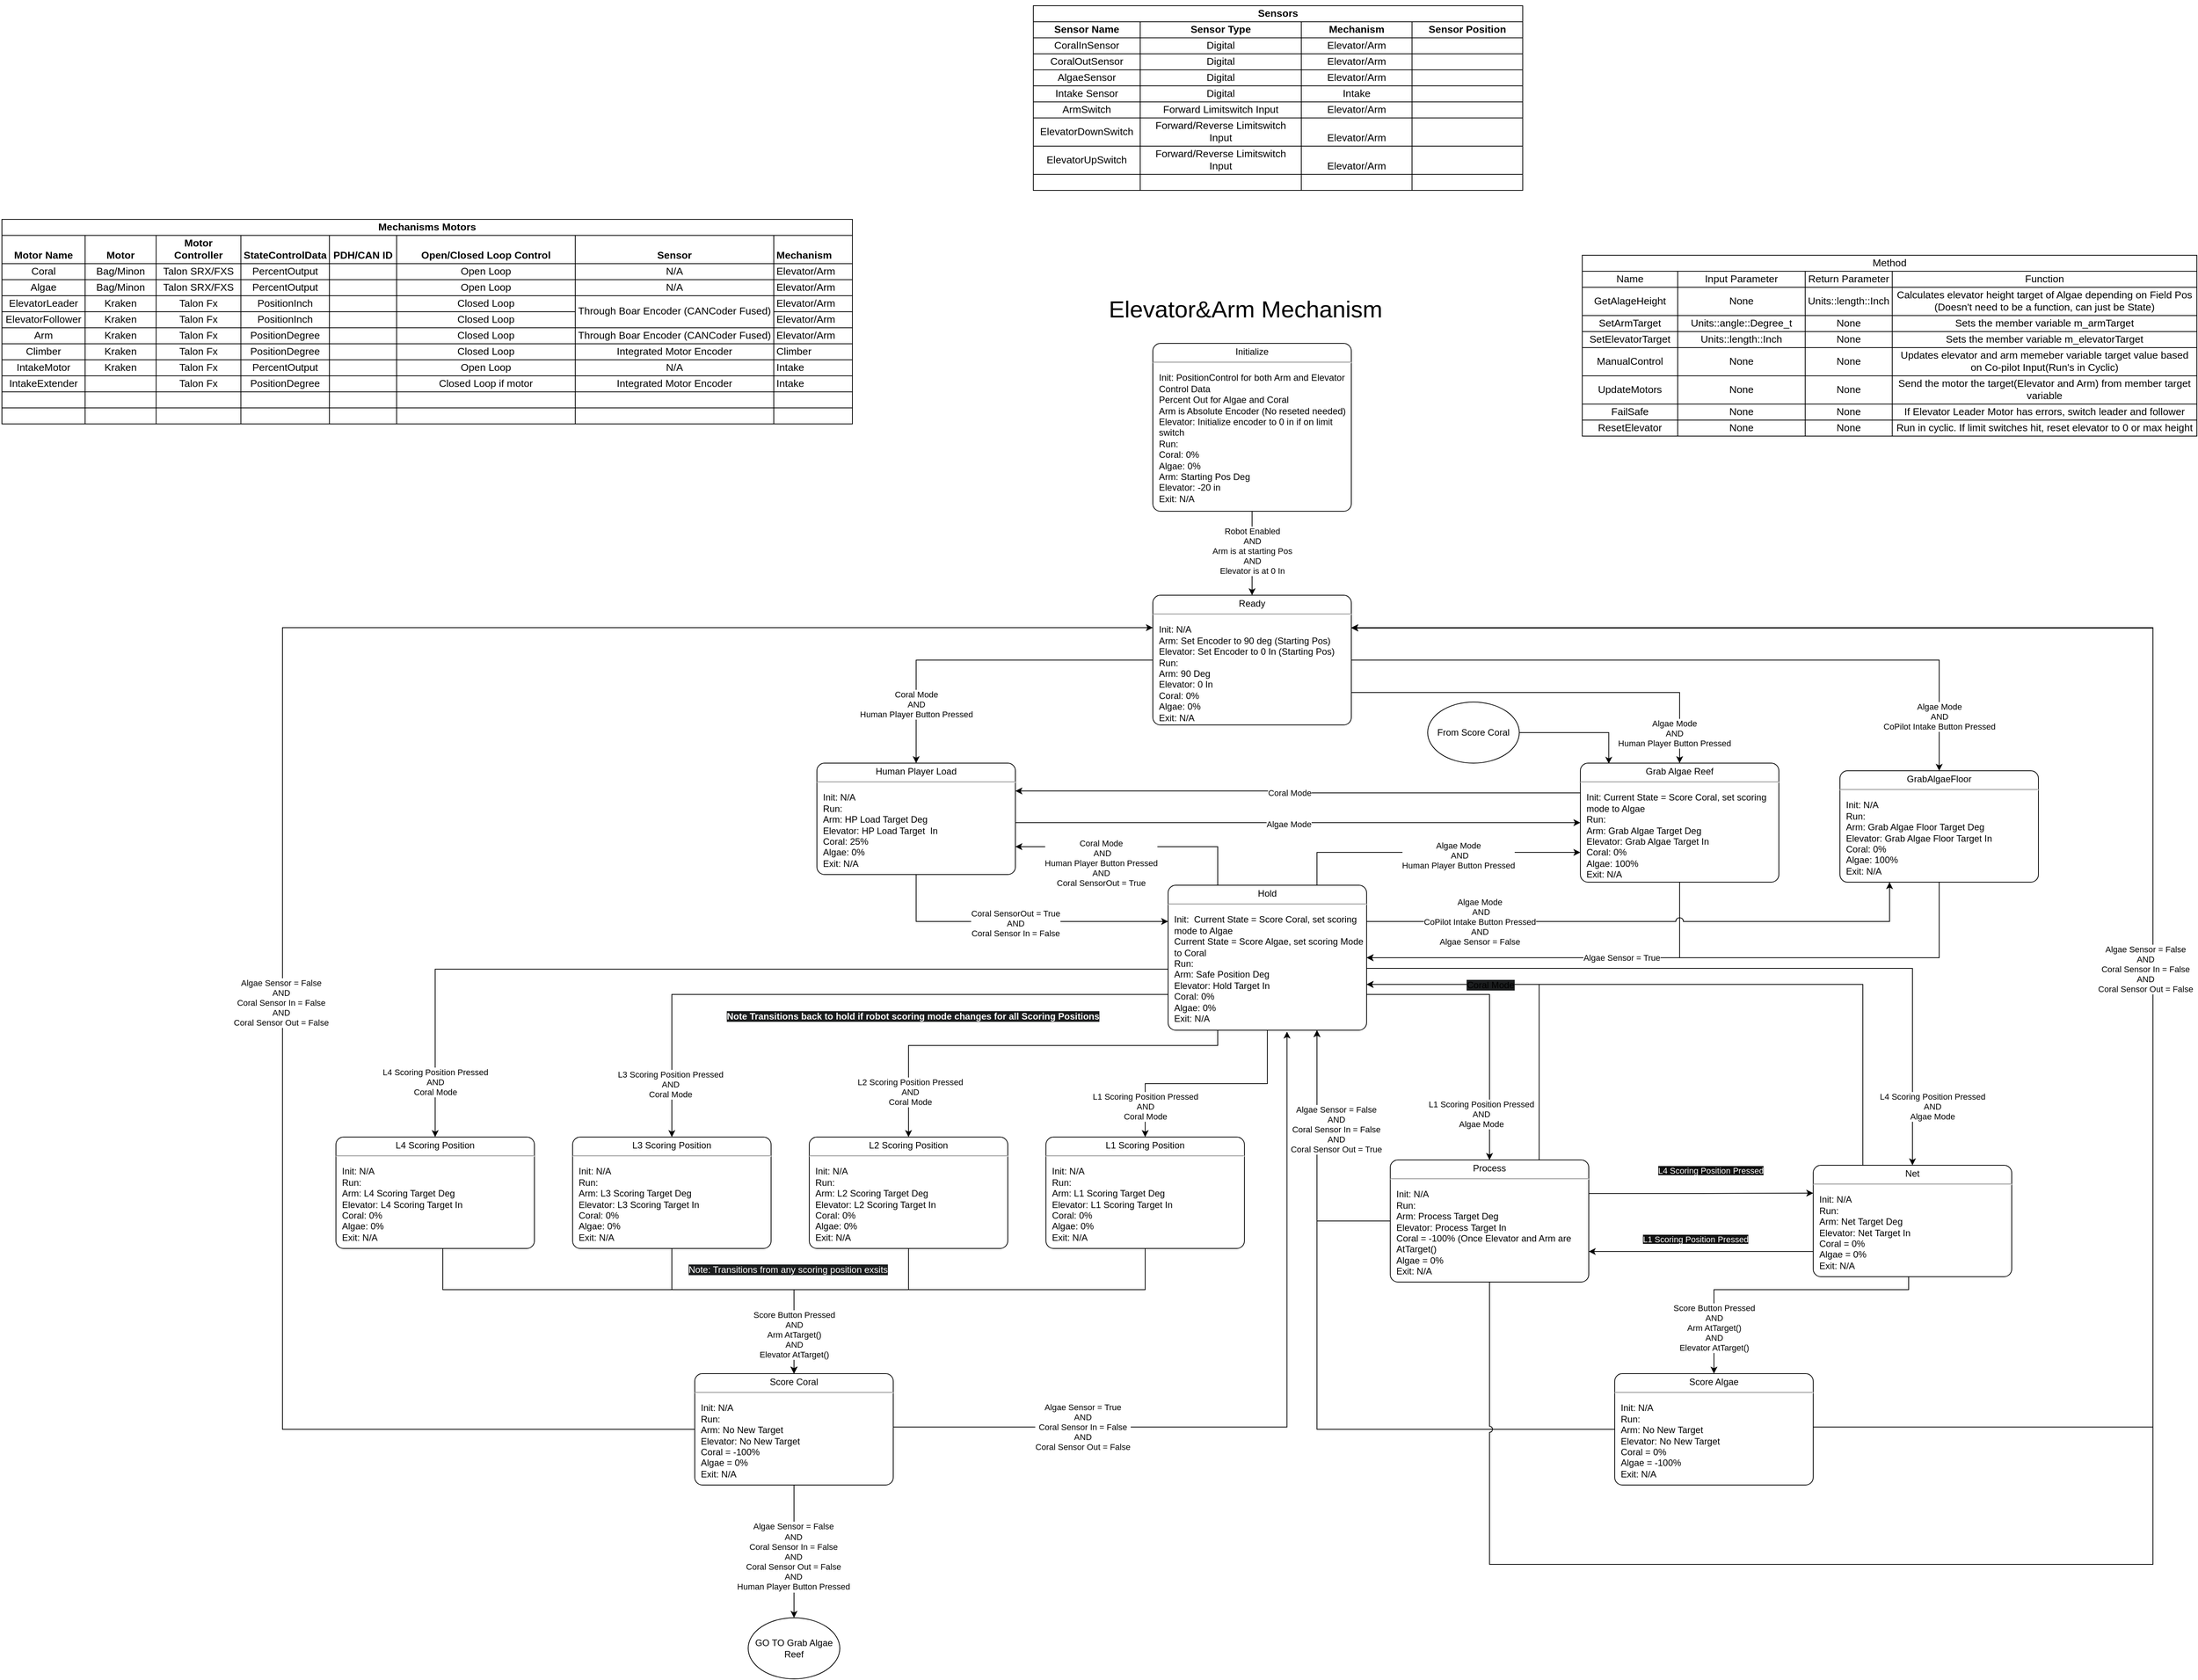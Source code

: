 <mxfile version="26.0.4">
  <diagram name="Page-1" id="7JSrTSUAfBA1Y6AAACkT">
    <mxGraphModel dx="1621" dy="3321" grid="1" gridSize="10" guides="1" tooltips="1" connect="1" arrows="1" fold="1" page="1" pageScale="1" pageWidth="827" pageHeight="1169" math="0" shadow="0">
      <root>
        <mxCell id="0" />
        <mxCell id="1" parent="0" />
        <mxCell id="FIMyjUegxXdDTG1FlUWc-3" value="Elevator&amp;amp;Arm Mechanism" style="text;html=1;align=center;verticalAlign=middle;resizable=0;points=[];autosize=1;strokeColor=none;fillColor=none;fontSize=31;" parent="1" vertex="1">
          <mxGeometry x="2481" y="-1700" width="380" height="50" as="geometry" />
        </mxCell>
        <mxCell id="FIMyjUegxXdDTG1FlUWc-6" value="&lt;p style=&quot;margin:0px;margin-top:4px;text-align:center;&quot;&gt;Initialize&lt;/p&gt;&lt;hr&gt;&lt;p&gt;&lt;/p&gt;&lt;p style=&quot;margin:0px;margin-left:8px;text-align:left;&quot;&gt;Init: PositionControl for both Arm and Elevator Control Data&lt;/p&gt;&lt;p style=&quot;margin:0px;margin-left:8px;text-align:left;&quot;&gt;Percent Out for Algae and Coral&lt;/p&gt;&lt;p style=&quot;margin:0px;margin-left:8px;text-align:left;&quot;&gt;Arm is Absolute Encoder (No reseted needed)&lt;/p&gt;&lt;p style=&quot;margin: 0px 0px 0px 8px; text-align: left;&quot;&gt;&lt;span style=&quot;background-color: transparent; color: light-dark(rgb(0, 0, 0), rgb(255, 255, 255));&quot;&gt;Elevator: Initialize encoder to 0 in if on limit switch&lt;/span&gt;&lt;/p&gt;&lt;p style=&quot;margin: 0px 0px 0px 8px; text-align: left;&quot;&gt;Run:&amp;nbsp;&lt;/p&gt;&lt;p style=&quot;margin: 0px 0px 0px 8px; text-align: left;&quot;&gt;&lt;span style=&quot;background-color: transparent; color: light-dark(rgb(0, 0, 0), rgb(255, 255, 255));&quot;&gt;Coral: 0%&lt;/span&gt;&lt;/p&gt;&lt;p style=&quot;margin: 0px 0px 0px 8px; text-align: left;&quot;&gt;&lt;span style=&quot;background-color: transparent; color: light-dark(rgb(0, 0, 0), rgb(255, 255, 255));&quot;&gt;Algae: 0%&lt;/span&gt;&lt;/p&gt;&lt;p style=&quot;margin:0px;margin-left:8px;text-align:left;&quot;&gt;&lt;span style=&quot;background-color: transparent; color: light-dark(rgb(0, 0, 0), rgb(255, 255, 255));&quot;&gt;Arm: Starting Pos Deg&lt;/span&gt;&lt;br&gt;&lt;/p&gt;&lt;p style=&quot;margin:0px;margin-left:8px;text-align:left;&quot;&gt;Elevator: -20 in&amp;nbsp;&lt;/p&gt;&lt;p style=&quot;margin:0px;margin-left:8px;text-align:left;&quot;&gt;&lt;span style=&quot;background-color: transparent; color: light-dark(rgb(0, 0, 0), rgb(255, 255, 255));&quot;&gt;Exit: N/A&lt;/span&gt;&lt;/p&gt;" style="shape=mxgraph.sysml.simpleState;html=1;overflow=fill;whiteSpace=wrap;align=center;" parent="1" vertex="1">
          <mxGeometry x="2550" y="-1630" width="260" height="220" as="geometry" />
        </mxCell>
        <mxCell id="5ZywD062RMziToVZuSmr-10" style="edgeStyle=orthogonalEdgeStyle;rounded=0;orthogonalLoop=1;jettySize=auto;html=1;entryX=0.5;entryY=0;entryDx=0;entryDy=0;entryPerimeter=0;" parent="1" source="FIMyjUegxXdDTG1FlUWc-6" target="1KXd44YCcF1W4OWPBTa_-2" edge="1">
          <mxGeometry relative="1" as="geometry">
            <mxPoint x="2677" y="-1330" as="targetPoint" />
          </mxGeometry>
        </mxCell>
        <mxCell id="5ZywD062RMziToVZuSmr-11" value="Robot Enabled&lt;div&gt;AND&lt;/div&gt;&lt;div&gt;Arm is at starting Pos&lt;/div&gt;&lt;div&gt;AND&lt;/div&gt;&lt;div&gt;Elevator is at 0 In&lt;/div&gt;" style="edgeLabel;html=1;align=center;verticalAlign=middle;resizable=0;points=[];" parent="5ZywD062RMziToVZuSmr-10" vertex="1" connectable="0">
          <mxGeometry x="-0.053" relative="1" as="geometry">
            <mxPoint as="offset" />
          </mxGeometry>
        </mxCell>
        <mxCell id="a0uy3nfza03bscJFagVY-1" style="edgeStyle=orthogonalEdgeStyle;rounded=0;orthogonalLoop=1;jettySize=auto;html=1;entryX=0.5;entryY=0;entryDx=0;entryDy=0;entryPerimeter=0;" parent="1" source="1KXd44YCcF1W4OWPBTa_-2" target="a0uy3nfza03bscJFagVY-3" edge="1">
          <mxGeometry relative="1" as="geometry">
            <mxPoint x="2320" y="-1070" as="targetPoint" />
          </mxGeometry>
        </mxCell>
        <mxCell id="a0uy3nfza03bscJFagVY-2" value="Coral Mode&lt;div&gt;AND&lt;/div&gt;&lt;div&gt;Human Player Button Pressed&lt;/div&gt;" style="edgeLabel;html=1;align=center;verticalAlign=middle;resizable=0;points=[];" parent="a0uy3nfza03bscJFagVY-1" vertex="1" connectable="0">
          <mxGeometry x="0.409" y="1" relative="1" as="geometry">
            <mxPoint x="-1" y="54" as="offset" />
          </mxGeometry>
        </mxCell>
        <mxCell id="a0uy3nfza03bscJFagVY-4" style="edgeStyle=orthogonalEdgeStyle;rounded=0;orthogonalLoop=1;jettySize=auto;html=1;entryX=0.5;entryY=0;entryDx=0;entryDy=0;entryPerimeter=0;exitX=1;exitY=0.75;exitDx=0;exitDy=0;exitPerimeter=0;" parent="1" source="1KXd44YCcF1W4OWPBTa_-2" target="a0uy3nfza03bscJFagVY-7" edge="1">
          <mxGeometry relative="1" as="geometry">
            <mxPoint x="3070" y="-1020" as="targetPoint" />
          </mxGeometry>
        </mxCell>
        <mxCell id="a0uy3nfza03bscJFagVY-6" value="Algae Mode&lt;div&gt;AND&lt;br&gt;Human Player Button Pressed&lt;/div&gt;" style="edgeLabel;html=1;align=center;verticalAlign=middle;resizable=0;points=[];" parent="a0uy3nfza03bscJFagVY-4" vertex="1" connectable="0">
          <mxGeometry x="0.436" y="-1" relative="1" as="geometry">
            <mxPoint x="48" y="52" as="offset" />
          </mxGeometry>
        </mxCell>
        <mxCell id="1KXd44YCcF1W4OWPBTa_-2" value="&lt;p style=&quot;margin:0px;margin-top:4px;text-align:center;&quot;&gt;Ready&lt;/p&gt;&lt;hr&gt;&lt;p&gt;&lt;/p&gt;&lt;p style=&quot;margin:0px;margin-left:8px;text-align:left;&quot;&gt;Init: N/A&lt;/p&gt;&lt;p style=&quot;margin: 0px 0px 0px 8px; text-align: left;&quot;&gt;&lt;span style=&quot;background-color: transparent; color: light-dark(rgb(0, 0, 0), rgb(255, 255, 255));&quot;&gt;Arm: Set Encoder to 90 deg (Starting Pos)&lt;/span&gt;&lt;/p&gt;&lt;p style=&quot;margin: 0px 0px 0px 8px; text-align: left;&quot;&gt;&lt;span style=&quot;background-color: transparent; color: light-dark(rgb(0, 0, 0), rgb(255, 255, 255));&quot;&gt;Elevator: Set Encoder to 0 In (Starting Pos)&lt;/span&gt;&lt;/p&gt;&lt;p style=&quot;margin:0px;margin-left:8px;text-align:left;&quot;&gt;Run:&amp;nbsp;&lt;/p&gt;&lt;p style=&quot;margin:0px;margin-left:8px;text-align:left;&quot;&gt;&lt;span style=&quot;background-color: transparent; color: light-dark(rgb(0, 0, 0), rgb(255, 255, 255));&quot;&gt;Arm: 90 Deg&lt;/span&gt;&lt;/p&gt;&lt;p style=&quot;margin:0px;margin-left:8px;text-align:left;&quot;&gt;&lt;span style=&quot;background-color: transparent; color: light-dark(rgb(0, 0, 0), rgb(255, 255, 255));&quot;&gt;Elevator: 0 In&lt;/span&gt;&lt;/p&gt;&lt;p style=&quot;margin:0px;margin-left:8px;text-align:left;&quot;&gt;&lt;span style=&quot;background-color: transparent; color: light-dark(rgb(0, 0, 0), rgb(255, 255, 255));&quot;&gt;Coral: 0%&lt;/span&gt;&lt;/p&gt;&lt;p style=&quot;margin:0px;margin-left:8px;text-align:left;&quot;&gt;&lt;span style=&quot;background-color: transparent; color: light-dark(rgb(0, 0, 0), rgb(255, 255, 255));&quot;&gt;Algae: 0%&lt;/span&gt;&lt;/p&gt;&lt;p style=&quot;margin:0px;margin-left:8px;text-align:left;&quot;&gt;&lt;span style=&quot;background-color: transparent; color: light-dark(rgb(0, 0, 0), rgb(255, 255, 255));&quot;&gt;Exit: N/A&lt;/span&gt;&lt;/p&gt;" style="shape=mxgraph.sysml.simpleState;html=1;overflow=fill;whiteSpace=wrap;align=center;" parent="1" vertex="1">
          <mxGeometry x="2550" y="-1300" width="260" height="170" as="geometry" />
        </mxCell>
        <mxCell id="a0uy3nfza03bscJFagVY-3" value="&lt;p style=&quot;margin:0px;margin-top:4px;text-align:center;&quot;&gt;Human Player Load&lt;/p&gt;&lt;hr&gt;&lt;p&gt;&lt;/p&gt;&lt;p style=&quot;margin:0px;margin-left:8px;text-align:left;&quot;&gt;Init: N/A&lt;/p&gt;&lt;p style=&quot;margin: 0px 0px 0px 8px; text-align: left;&quot;&gt;&lt;span style=&quot;background-color: transparent; color: light-dark(rgb(0, 0, 0), rgb(255, 255, 255));&quot;&gt;Run:&amp;nbsp;&lt;/span&gt;&lt;/p&gt;&lt;p style=&quot;margin:0px;margin-left:8px;text-align:left;&quot;&gt;&lt;span style=&quot;background-color: transparent; color: light-dark(rgb(0, 0, 0), rgb(255, 255, 255));&quot;&gt;Arm: HP Load Target Deg&lt;/span&gt;&lt;/p&gt;&lt;p style=&quot;margin:0px;margin-left:8px;text-align:left;&quot;&gt;&lt;span style=&quot;background-color: transparent; color: light-dark(rgb(0, 0, 0), rgb(255, 255, 255));&quot;&gt;Elevator:&amp;nbsp;&lt;/span&gt;&lt;span style=&quot;background-color: transparent; color: light-dark(rgb(0, 0, 0), rgb(255, 255, 255));&quot;&gt;HP Load Target&lt;/span&gt;&lt;span style=&quot;background-color: transparent; color: light-dark(rgb(0, 0, 0), rgb(255, 255, 255));&quot;&gt;&amp;nbsp;&lt;/span&gt;&lt;span style=&quot;background-color: transparent; color: light-dark(rgb(0, 0, 0), rgb(255, 255, 255));&quot;&gt;&amp;nbsp;In&lt;/span&gt;&lt;/p&gt;&lt;p style=&quot;margin: 0px 0px 0px 8px; text-align: left;&quot;&gt;&lt;span style=&quot;background-color: transparent; color: light-dark(rgb(0, 0, 0), rgb(255, 255, 255));&quot;&gt;Coral: 25%&lt;/span&gt;&lt;/p&gt;&lt;p style=&quot;margin: 0px 0px 0px 8px; text-align: left;&quot;&gt;&lt;span style=&quot;background-color: transparent; color: light-dark(rgb(0, 0, 0), rgb(255, 255, 255));&quot;&gt;Algae: 0%&lt;/span&gt;&lt;/p&gt;&lt;p style=&quot;margin:0px;margin-left:8px;text-align:left;&quot;&gt;&lt;span style=&quot;background-color: transparent; color: light-dark(rgb(0, 0, 0), rgb(255, 255, 255));&quot;&gt;Exit: N/A&lt;/span&gt;&lt;/p&gt;" style="shape=mxgraph.sysml.simpleState;html=1;overflow=fill;whiteSpace=wrap;align=center;" parent="1" vertex="1">
          <mxGeometry x="2110" y="-1080" width="260" height="146" as="geometry" />
        </mxCell>
        <mxCell id="a0uy3nfza03bscJFagVY-13" style="edgeStyle=orthogonalEdgeStyle;rounded=0;orthogonalLoop=1;jettySize=auto;html=1;entryX=0.5;entryY=0;entryDx=0;entryDy=0;entryPerimeter=0;exitX=0;exitY=0;exitDx=257.1;exitDy=143.1;exitPerimeter=0;" parent="1" source="a0uy3nfza03bscJFagVY-19" target="a0uy3nfza03bscJFagVY-15" edge="1">
          <mxGeometry relative="1" as="geometry">
            <mxPoint x="2900" y="-500" as="targetPoint" />
            <mxPoint x="3010" y="-620" as="sourcePoint" />
          </mxGeometry>
        </mxCell>
        <mxCell id="a0uy3nfza03bscJFagVY-28" value="&lt;span style=&quot;color: rgba(0, 0, 0, 0); font-family: monospace; font-size: 0px; text-align: start; background-color: rgb(27, 29, 30);&quot;&gt;%3CmxGraphModel%3E%3Croot%3E%3CmxCell%20id%3D%220%22%2F%3E%3CmxCell%20id%3D%221%22%20parent%3D%220%22%2F%3E%3CmxCell%20id%3D%222%22%20value%3D%22L4%20Scoring%20Position%20Pressed%22%20style%3D%22edgeLabel%3Bhtml%3D1%3Balign%3Dcenter%3BverticalAlign%3Dmiddle%3Bresizable%3D0%3Bpoints%3D%5B%5D%3B%22%20vertex%3D%221%22%20connectable%3D%220%22%20parent%3D%221%22%3E%3CmxGeometry%20x%3D%223126%22%20y%3D%22-651.143%22%20as%3D%22geometry%22%2F%3E%3C%2FmxCell%3E%3C%2Froot%3E%3C%2FmxGraphModel%3E&lt;/span&gt;&lt;span style=&quot;color: rgba(0, 0, 0, 0); font-family: monospace; font-size: 0px; text-align: start; background-color: rgb(27, 29, 30);&quot;&gt;%3CmxGraphModel%3E%3Croot%3E%3CmxCell%20id%3D%220%22%2F%3E%3CmxCell%20id%3D%221%22%20parent%3D%220%22%2F%3E%3CmxCell%20id%3D%222%22%20value%3D%22L4%20Scoring%20Position%20Pressed%22%20style%3D%22edgeLabel%3Bhtml%3D1%3Balign%3Dcenter%3BverticalAlign%3Dmiddle%3Bresizable%3D0%3Bpoints%3D%5B%5D%3B%22%20vertex%3D%221%22%20connectable%3D%220%22%20parent%3D%221%22%3E%3CmxGeometry%20x%3D%223126%22%20y%3D%22-651.143%22%20as%3D%22geometry%22%2F%3E%3C%2FmxCell%3E%3C%2Froot%3E%3C%2FmxGraphModel%3L&lt;/span&gt;" style="edgeLabel;html=1;align=center;verticalAlign=middle;resizable=0;points=[];" parent="a0uy3nfza03bscJFagVY-13" vertex="1" connectable="0">
          <mxGeometry x="-0.629" y="-2" relative="1" as="geometry">
            <mxPoint as="offset" />
          </mxGeometry>
        </mxCell>
        <mxCell id="a0uy3nfza03bscJFagVY-29" value="L1 Scoring Position Pressed&lt;div&gt;AND&lt;br&gt;Algae Mode&lt;/div&gt;" style="edgeLabel;html=1;align=center;verticalAlign=middle;resizable=0;points=[];" parent="a0uy3nfza03bscJFagVY-13" vertex="1" connectable="0">
          <mxGeometry x="0.629" y="4" relative="1" as="geometry">
            <mxPoint x="-15" y="11" as="offset" />
          </mxGeometry>
        </mxCell>
        <mxCell id="a0uy3nfza03bscJFagVY-7" value="&lt;p style=&quot;margin:0px;margin-top:4px;text-align:center;&quot;&gt;Grab Algae Reef&lt;/p&gt;&lt;hr&gt;&lt;p&gt;&lt;/p&gt;&lt;p style=&quot;margin:0px;margin-left:8px;text-align:left;&quot;&gt;Init: Current State = Score Coral, set scoring mode to Algae&lt;/p&gt;&lt;p style=&quot;margin:0px;margin-left:8px;text-align:left;&quot;&gt;Run:&amp;nbsp;&lt;/p&gt;&lt;p style=&quot;margin:0px;margin-left:8px;text-align:left;&quot;&gt;&lt;span style=&quot;background-color: transparent; color: light-dark(rgb(0, 0, 0), rgb(255, 255, 255));&quot;&gt;Arm: Grab Algae Target Deg&lt;/span&gt;&lt;/p&gt;&lt;p style=&quot;margin:0px;margin-left:8px;text-align:left;&quot;&gt;&lt;span style=&quot;background-color: transparent; color: light-dark(rgb(0, 0, 0), rgb(255, 255, 255));&quot;&gt;Elevator:&amp;nbsp;&lt;/span&gt;Grab Algae Target&amp;nbsp;&lt;span style=&quot;background-color: transparent; color: light-dark(rgb(0, 0, 0), rgb(255, 255, 255));&quot;&gt;In&lt;/span&gt;&lt;/p&gt;&lt;p style=&quot;margin: 0px 0px 0px 8px; text-align: left;&quot;&gt;&lt;span style=&quot;background-color: transparent; color: light-dark(rgb(0, 0, 0), rgb(255, 255, 255));&quot;&gt;Coral: 0%&lt;/span&gt;&lt;/p&gt;&lt;p style=&quot;margin: 0px 0px 0px 8px; text-align: left;&quot;&gt;&lt;span style=&quot;background-color: transparent; color: light-dark(rgb(0, 0, 0), rgb(255, 255, 255));&quot;&gt;Algae: 100%&lt;/span&gt;&lt;/p&gt;&lt;p style=&quot;margin:0px;margin-left:8px;text-align:left;&quot;&gt;&lt;span style=&quot;background-color: transparent; color: light-dark(rgb(0, 0, 0), rgb(255, 255, 255));&quot;&gt;Exit: N/A&lt;/span&gt;&lt;/p&gt;" style="shape=mxgraph.sysml.simpleState;html=1;overflow=fill;whiteSpace=wrap;align=center;" parent="1" vertex="1">
          <mxGeometry x="3110" y="-1080" width="260" height="156" as="geometry" />
        </mxCell>
        <mxCell id="a0uy3nfza03bscJFagVY-8" style="edgeStyle=orthogonalEdgeStyle;rounded=0;orthogonalLoop=1;jettySize=auto;html=1;entryX=1;entryY=0.25;entryDx=0;entryDy=0;entryPerimeter=0;exitX=0;exitY=0.25;exitDx=0;exitDy=0;exitPerimeter=0;" parent="1" source="a0uy3nfza03bscJFagVY-7" target="a0uy3nfza03bscJFagVY-3" edge="1">
          <mxGeometry relative="1" as="geometry" />
        </mxCell>
        <mxCell id="a0uy3nfza03bscJFagVY-11" value="Coral Mode" style="edgeLabel;html=1;align=center;verticalAlign=middle;resizable=0;points=[];" parent="a0uy3nfza03bscJFagVY-8" vertex="1" connectable="0">
          <mxGeometry x="0.064" y="2" relative="1" as="geometry">
            <mxPoint x="11" as="offset" />
          </mxGeometry>
        </mxCell>
        <mxCell id="a0uy3nfza03bscJFagVY-10" style="edgeStyle=orthogonalEdgeStyle;rounded=0;orthogonalLoop=1;jettySize=auto;html=1;exitX=1;exitY=0.5;exitDx=0;exitDy=0;exitPerimeter=0;entryX=0;entryY=0.5;entryDx=0;entryDy=0;entryPerimeter=0;" parent="1" source="a0uy3nfza03bscJFagVY-3" target="a0uy3nfza03bscJFagVY-7" edge="1">
          <mxGeometry relative="1" as="geometry">
            <mxPoint x="2970" y="-900" as="targetPoint" />
            <Array as="points">
              <mxPoint x="2370" y="-1002" />
            </Array>
          </mxGeometry>
        </mxCell>
        <mxCell id="a0uy3nfza03bscJFagVY-12" value="Algae Mode" style="edgeLabel;html=1;align=center;verticalAlign=middle;resizable=0;points=[];" parent="a0uy3nfza03bscJFagVY-10" vertex="1" connectable="0">
          <mxGeometry x="-0.025" y="-2" relative="1" as="geometry">
            <mxPoint as="offset" />
          </mxGeometry>
        </mxCell>
        <mxCell id="a0uy3nfza03bscJFagVY-15" value="&lt;p style=&quot;margin:0px;margin-top:4px;text-align:center;&quot;&gt;Process&lt;/p&gt;&lt;hr&gt;&lt;p&gt;&lt;/p&gt;&lt;p style=&quot;margin:0px;margin-left:8px;text-align:left;&quot;&gt;Init: N/A&lt;/p&gt;&lt;p style=&quot;margin:0px;margin-left:8px;text-align:left;&quot;&gt;Run:&amp;nbsp;&lt;/p&gt;&lt;p style=&quot;margin:0px;margin-left:8px;text-align:left;&quot;&gt;&lt;span style=&quot;background-color: transparent; color: light-dark(rgb(0, 0, 0), rgb(255, 255, 255));&quot;&gt;Arm: Process Target Deg&lt;/span&gt;&lt;/p&gt;&lt;p style=&quot;margin:0px;margin-left:8px;text-align:left;&quot;&gt;&lt;span style=&quot;background-color: transparent; color: light-dark(rgb(0, 0, 0), rgb(255, 255, 255));&quot;&gt;Elevator: Process&lt;/span&gt;&amp;nbsp;Target&amp;nbsp;&lt;span style=&quot;background-color: transparent; color: light-dark(rgb(0, 0, 0), rgb(255, 255, 255));&quot;&gt;In&lt;/span&gt;&lt;/p&gt;&lt;p style=&quot;margin: 0px 0px 0px 8px; text-align: left;&quot;&gt;&lt;span style=&quot;background-color: transparent; color: light-dark(rgb(0, 0, 0), rgb(255, 255, 255));&quot;&gt;Coral = -100% (Once Elevator and Arm are AtTarget()&lt;/span&gt;&lt;/p&gt;&lt;p style=&quot;margin: 0px 0px 0px 8px; text-align: left;&quot;&gt;&lt;span style=&quot;background-color: transparent; color: light-dark(rgb(0, 0, 0), rgb(255, 255, 255));&quot;&gt;Algae = 0%&lt;/span&gt;&lt;/p&gt;&lt;p style=&quot;margin:0px;margin-left:8px;text-align:left;&quot;&gt;&lt;span style=&quot;background-color: transparent; color: light-dark(rgb(0, 0, 0), rgb(255, 255, 255));&quot;&gt;Exit: N/A&lt;/span&gt;&lt;/p&gt;" style="shape=mxgraph.sysml.simpleState;html=1;overflow=fill;whiteSpace=wrap;align=center;" parent="1" vertex="1">
          <mxGeometry x="2861" y="-560" width="260" height="160" as="geometry" />
        </mxCell>
        <mxCell id="5lkmYNBXF3gWw0i_Db8_-4" style="edgeStyle=orthogonalEdgeStyle;rounded=0;orthogonalLoop=1;jettySize=auto;html=1;exitX=0.25;exitY=0;exitDx=0;exitDy=0;exitPerimeter=0;" parent="1" source="a0uy3nfza03bscJFagVY-16" edge="1">
          <mxGeometry relative="1" as="geometry">
            <mxPoint x="2830" y="-790" as="targetPoint" />
            <Array as="points">
              <mxPoint x="3480" y="-790" />
            </Array>
          </mxGeometry>
        </mxCell>
        <mxCell id="a0uy3nfza03bscJFagVY-16" value="&lt;p style=&quot;margin:0px;margin-top:4px;text-align:center;&quot;&gt;Net&lt;/p&gt;&lt;hr&gt;&lt;p&gt;&lt;/p&gt;&lt;p style=&quot;margin:0px;margin-left:8px;text-align:left;&quot;&gt;Init: N/A&lt;/p&gt;&lt;p style=&quot;margin:0px;margin-left:8px;text-align:left;&quot;&gt;Run:&amp;nbsp;&lt;/p&gt;&lt;p style=&quot;margin:0px;margin-left:8px;text-align:left;&quot;&gt;&lt;span style=&quot;background-color: transparent; color: light-dark(rgb(0, 0, 0), rgb(255, 255, 255));&quot;&gt;Arm: Net Target Deg&lt;/span&gt;&lt;/p&gt;&lt;p style=&quot;margin:0px;margin-left:8px;text-align:left;&quot;&gt;&lt;span style=&quot;background-color: transparent; color: light-dark(rgb(0, 0, 0), rgb(255, 255, 255));&quot;&gt;Elevator: Net&lt;/span&gt;&amp;nbsp;Target&amp;nbsp;&lt;span style=&quot;background-color: transparent; color: light-dark(rgb(0, 0, 0), rgb(255, 255, 255));&quot;&gt;In&lt;/span&gt;&lt;/p&gt;&lt;p style=&quot;margin: 0px 0px 0px 8px; text-align: left;&quot;&gt;&lt;span style=&quot;background-color: transparent; color: light-dark(rgb(0, 0, 0), rgb(255, 255, 255));&quot;&gt;Coral = 0%&lt;/span&gt;&lt;/p&gt;&lt;p style=&quot;margin: 0px 0px 0px 8px; text-align: left;&quot;&gt;&lt;span style=&quot;background-color: transparent; color: light-dark(rgb(0, 0, 0), rgb(255, 255, 255));&quot;&gt;Algae = 0%&lt;/span&gt;&lt;/p&gt;&lt;p style=&quot;margin:0px;margin-left:8px;text-align:left;&quot;&gt;&lt;span style=&quot;background-color: transparent; color: light-dark(rgb(0, 0, 0), rgb(255, 255, 255));&quot;&gt;Exit: N/A&lt;/span&gt;&lt;/p&gt;" style="shape=mxgraph.sysml.simpleState;html=1;overflow=fill;whiteSpace=wrap;align=center;" parent="1" vertex="1">
          <mxGeometry x="3415" y="-553" width="260" height="146" as="geometry" />
        </mxCell>
        <mxCell id="7ySeKPFAHMRMonbyGIxH-10" style="edgeStyle=orthogonalEdgeStyle;rounded=0;orthogonalLoop=1;jettySize=auto;html=1;exitX=0;exitY=0.75;exitDx=0;exitDy=0;exitPerimeter=0;entryX=0.5;entryY=0;entryDx=0;entryDy=0;entryPerimeter=0;" parent="1" source="a0uy3nfza03bscJFagVY-19" target="7ySeKPFAHMRMonbyGIxH-30" edge="1">
          <mxGeometry relative="1" as="geometry">
            <mxPoint x="1620" y="-600" as="targetPoint" />
            <Array as="points">
              <mxPoint x="1610" y="-810" />
            </Array>
          </mxGeometry>
        </mxCell>
        <mxCell id="7ySeKPFAHMRMonbyGIxH-31" value="L4 Scoring Position Pressed&lt;div&gt;AND&lt;br&gt;Coral Mode&lt;/div&gt;" style="edgeLabel;html=1;align=center;verticalAlign=middle;resizable=0;points=[];" parent="7ySeKPFAHMRMonbyGIxH-10" vertex="1" connectable="0">
          <mxGeometry x="0.858" y="-2" relative="1" as="geometry">
            <mxPoint x="2" y="14" as="offset" />
          </mxGeometry>
        </mxCell>
        <mxCell id="7ySeKPFAHMRMonbyGIxH-11" style="edgeStyle=orthogonalEdgeStyle;rounded=0;orthogonalLoop=1;jettySize=auto;html=1;exitX=0;exitY=0;exitDx=2.9;exitDy=143.1;exitPerimeter=0;entryX=0.5;entryY=0;entryDx=0;entryDy=0;entryPerimeter=0;" parent="1" source="a0uy3nfza03bscJFagVY-19" target="7ySeKPFAHMRMonbyGIxH-27" edge="1">
          <mxGeometry relative="1" as="geometry">
            <mxPoint x="1910" y="-620" as="targetPoint" />
          </mxGeometry>
        </mxCell>
        <mxCell id="7ySeKPFAHMRMonbyGIxH-28" value="L3 Scoring Position Pressed&lt;div&gt;AND&lt;br&gt;Coral Mode&lt;/div&gt;" style="edgeLabel;html=1;align=center;verticalAlign=middle;resizable=0;points=[];" parent="7ySeKPFAHMRMonbyGIxH-11" vertex="1" connectable="0">
          <mxGeometry x="0.835" y="-2" relative="1" as="geometry">
            <mxPoint as="offset" />
          </mxGeometry>
        </mxCell>
        <mxCell id="7ySeKPFAHMRMonbyGIxH-13" style="edgeStyle=orthogonalEdgeStyle;rounded=0;orthogonalLoop=1;jettySize=auto;html=1;exitX=0.5;exitY=1;exitDx=0;exitDy=0;exitPerimeter=0;entryX=0.5;entryY=0;entryDx=0;entryDy=0;entryPerimeter=0;" parent="1" source="a0uy3nfza03bscJFagVY-19" target="7ySeKPFAHMRMonbyGIxH-14" edge="1">
          <mxGeometry relative="1" as="geometry">
            <mxPoint x="2560" y="-570" as="targetPoint" />
          </mxGeometry>
        </mxCell>
        <mxCell id="7ySeKPFAHMRMonbyGIxH-23" value="L1 Scoring Position Pressed&lt;div&gt;AND&lt;br&gt;Coral Mode&lt;/div&gt;" style="edgeLabel;html=1;align=center;verticalAlign=middle;resizable=0;points=[];" parent="7ySeKPFAHMRMonbyGIxH-13" vertex="1" connectable="0">
          <mxGeometry x="0.66" y="-3" relative="1" as="geometry">
            <mxPoint x="3" y="11" as="offset" />
          </mxGeometry>
        </mxCell>
        <mxCell id="a0uy3nfza03bscJFagVY-19" value="&lt;p style=&quot;margin:0px;margin-top:4px;text-align:center;&quot;&gt;Hold&lt;/p&gt;&lt;hr&gt;&lt;p&gt;&lt;/p&gt;&lt;p style=&quot;margin:0px;margin-left:8px;text-align:left;&quot;&gt;Init:&amp;nbsp;&lt;span style=&quot;background-color: transparent; color: light-dark(rgb(0, 0, 0), rgb(255, 255, 255));&quot;&gt;&amp;nbsp;&lt;/span&gt;&lt;span style=&quot;background-color: transparent; color: light-dark(rgb(0, 0, 0), rgb(255, 255, 255));&quot;&gt;Current State = Score Coral, set scoring mode to Algae&lt;/span&gt;&lt;/p&gt;&lt;p style=&quot;margin:0px;margin-left:8px;text-align:left;&quot;&gt;&lt;span style=&quot;background-color: transparent; color: light-dark(rgb(0, 0, 0), rgb(255, 255, 255));&quot;&gt;Current State = Score Algae, set scoring Mode to Coral&lt;/span&gt;&lt;/p&gt;&lt;p style=&quot;margin:0px;margin-left:8px;text-align:left;&quot;&gt;Run:&amp;nbsp;&lt;/p&gt;&lt;p style=&quot;margin:0px;margin-left:8px;text-align:left;&quot;&gt;&lt;span style=&quot;background-color: transparent; color: light-dark(rgb(0, 0, 0), rgb(255, 255, 255));&quot;&gt;Arm: Safe Position Deg&lt;/span&gt;&lt;/p&gt;&lt;p style=&quot;margin:0px;margin-left:8px;text-align:left;&quot;&gt;&lt;span style=&quot;background-color: transparent; color: light-dark(rgb(0, 0, 0), rgb(255, 255, 255));&quot;&gt;Elevator:&amp;nbsp;&lt;/span&gt;Hold Target&amp;nbsp;&lt;span style=&quot;background-color: transparent; color: light-dark(rgb(0, 0, 0), rgb(255, 255, 255));&quot;&gt;In&lt;/span&gt;&lt;/p&gt;&lt;p style=&quot;margin: 0px 0px 0px 8px; text-align: left;&quot;&gt;&lt;span style=&quot;background-color: transparent; color: light-dark(rgb(0, 0, 0), rgb(255, 255, 255));&quot;&gt;Coral: 0%&lt;/span&gt;&lt;/p&gt;&lt;p style=&quot;margin: 0px 0px 0px 8px; text-align: left;&quot;&gt;&lt;span style=&quot;background-color: transparent; color: light-dark(rgb(0, 0, 0), rgb(255, 255, 255));&quot;&gt;Algae: 0%&lt;/span&gt;&lt;/p&gt;&lt;p style=&quot;margin:0px;margin-left:8px;text-align:left;&quot;&gt;&lt;span style=&quot;background-color: transparent; color: light-dark(rgb(0, 0, 0), rgb(255, 255, 255));&quot;&gt;Exit: N/A&lt;/span&gt;&lt;/p&gt;" style="shape=mxgraph.sysml.simpleState;html=1;overflow=fill;whiteSpace=wrap;align=center;" parent="1" vertex="1">
          <mxGeometry x="2570" y="-920" width="260" height="190" as="geometry" />
        </mxCell>
        <mxCell id="a0uy3nfza03bscJFagVY-20" style="edgeStyle=orthogonalEdgeStyle;rounded=0;orthogonalLoop=1;jettySize=auto;html=1;exitX=0.5;exitY=1;exitDx=0;exitDy=0;exitPerimeter=0;entryX=1;entryY=0.5;entryDx=0;entryDy=0;entryPerimeter=0;" parent="1" source="a0uy3nfza03bscJFagVY-7" target="a0uy3nfza03bscJFagVY-19" edge="1">
          <mxGeometry relative="1" as="geometry" />
        </mxCell>
        <mxCell id="a0uy3nfza03bscJFagVY-22" style="edgeStyle=orthogonalEdgeStyle;rounded=0;orthogonalLoop=1;jettySize=auto;html=1;entryX=0.5;entryY=0;entryDx=0;entryDy=0;entryPerimeter=0;exitX=1;exitY=0.75;exitDx=0;exitDy=0;exitPerimeter=0;" parent="1" source="a0uy3nfza03bscJFagVY-19" target="a0uy3nfza03bscJFagVY-16" edge="1">
          <mxGeometry relative="1" as="geometry">
            <Array as="points">
              <mxPoint x="2830" y="-811" />
              <mxPoint x="3545" y="-811" />
            </Array>
          </mxGeometry>
        </mxCell>
        <mxCell id="a0uy3nfza03bscJFagVY-23" value="L4 Scoring Position Pressed&lt;div&gt;AND&lt;br&gt;Algae Mode&lt;br&gt;&lt;/div&gt;" style="edgeLabel;html=1;align=center;verticalAlign=middle;resizable=0;points=[];" parent="a0uy3nfza03bscJFagVY-22" vertex="1" connectable="0">
          <mxGeometry x="-0.642" y="1" relative="1" as="geometry">
            <mxPoint x="594" y="182" as="offset" />
          </mxGeometry>
        </mxCell>
        <mxCell id="a0uy3nfza03bscJFagVY-30" style="edgeStyle=orthogonalEdgeStyle;rounded=0;orthogonalLoop=1;jettySize=auto;html=1;entryX=1;entryY=0.25;entryDx=0;entryDy=0;entryPerimeter=0;exitX=1;exitY=0.5;exitDx=0;exitDy=0;exitPerimeter=0;" parent="1" source="7ySeKPFAHMRMonbyGIxH-15" target="1KXd44YCcF1W4OWPBTa_-2" edge="1">
          <mxGeometry relative="1" as="geometry">
            <Array as="points">
              <mxPoint x="3415" y="-210" />
              <mxPoint x="3860" y="-210" />
              <mxPoint x="3860" y="-1257" />
              <mxPoint x="2810" y="-1257" />
            </Array>
          </mxGeometry>
        </mxCell>
        <mxCell id="a0uy3nfza03bscJFagVY-32" value="&lt;div&gt;&lt;br&gt;&lt;/div&gt;" style="edgeLabel;html=1;align=center;verticalAlign=middle;resizable=0;points=[];" parent="a0uy3nfza03bscJFagVY-30" vertex="1" connectable="0">
          <mxGeometry x="-0.421" y="1" relative="1" as="geometry">
            <mxPoint x="11" y="-272" as="offset" />
          </mxGeometry>
        </mxCell>
        <mxCell id="7ySeKPFAHMRMonbyGIxH-1" style="edgeStyle=orthogonalEdgeStyle;rounded=0;orthogonalLoop=1;jettySize=auto;html=1;exitX=1;exitY=0.25;exitDx=0;exitDy=0;exitPerimeter=0;entryX=0;entryY=0.25;entryDx=0;entryDy=0;entryPerimeter=0;" parent="1" source="a0uy3nfza03bscJFagVY-15" target="a0uy3nfza03bscJFagVY-16" edge="1">
          <mxGeometry relative="1" as="geometry">
            <Array as="points">
              <mxPoint x="3121" y="-516" />
              <mxPoint x="3268" y="-516" />
            </Array>
          </mxGeometry>
        </mxCell>
        <mxCell id="7ySeKPFAHMRMonbyGIxH-2" style="edgeStyle=orthogonalEdgeStyle;rounded=0;orthogonalLoop=1;jettySize=auto;html=1;exitX=0;exitY=0.75;exitDx=0;exitDy=0;exitPerimeter=0;entryX=1;entryY=0.75;entryDx=0;entryDy=0;entryPerimeter=0;" parent="1" source="a0uy3nfza03bscJFagVY-16" target="a0uy3nfza03bscJFagVY-15" edge="1">
          <mxGeometry relative="1" as="geometry">
            <Array as="points">
              <mxPoint x="3415" y="-440" />
            </Array>
          </mxGeometry>
        </mxCell>
        <mxCell id="7ySeKPFAHMRMonbyGIxH-5" value="&lt;span style=&quot;color: rgb(255, 255, 255); font-family: Helvetica; font-size: 11px; font-style: normal; font-variant-ligatures: normal; font-variant-caps: normal; font-weight: 400; letter-spacing: normal; orphans: 2; text-align: center; text-indent: 0px; text-transform: none; widows: 2; word-spacing: 0px; -webkit-text-stroke-width: 0px; white-space: nowrap; background-color: rgb(18, 18, 18); text-decoration-thickness: initial; text-decoration-style: initial; text-decoration-color: initial; display: inline !important; float: none;&quot;&gt;L4 Scoring Position Pressed&lt;/span&gt;" style="text;whiteSpace=wrap;html=1;" parent="1" vertex="1">
          <mxGeometry x="3210" y="-560" width="170" height="40" as="geometry" />
        </mxCell>
        <mxCell id="7ySeKPFAHMRMonbyGIxH-6" value="&lt;span style=&quot;color: rgb(255, 255, 255); font-family: Helvetica; font-size: 11px; font-style: normal; font-variant-ligatures: normal; font-variant-caps: normal; font-weight: 400; letter-spacing: normal; orphans: 2; text-align: center; text-indent: 0px; text-transform: none; widows: 2; word-spacing: 0px; -webkit-text-stroke-width: 0px; white-space: nowrap; background-color: rgb(18, 18, 18); text-decoration-thickness: initial; text-decoration-style: initial; text-decoration-color: initial; display: inline !important; float: none;&quot;&gt;L1 Scoring Position Pressed&lt;/span&gt;" style="text;whiteSpace=wrap;html=1;" parent="1" vertex="1">
          <mxGeometry x="3190" y="-470" width="170" height="40" as="geometry" />
        </mxCell>
        <mxCell id="7ySeKPFAHMRMonbyGIxH-8" style="edgeStyle=orthogonalEdgeStyle;rounded=0;orthogonalLoop=1;jettySize=auto;html=1;entryX=0;entryY=0.25;entryDx=0;entryDy=0;entryPerimeter=0;" parent="1" source="a0uy3nfza03bscJFagVY-3" target="a0uy3nfza03bscJFagVY-19" edge="1">
          <mxGeometry relative="1" as="geometry">
            <Array as="points">
              <mxPoint x="2240" y="-872" />
            </Array>
          </mxGeometry>
        </mxCell>
        <mxCell id="7ySeKPFAHMRMonbyGIxH-9" value="Coral SensorOut = True&lt;div&gt;AND&lt;br&gt;Coral Sensor In = False&lt;/div&gt;" style="edgeLabel;html=1;align=center;verticalAlign=middle;resizable=0;points=[];" parent="7ySeKPFAHMRMonbyGIxH-8" vertex="1" connectable="0">
          <mxGeometry x="-0.798" y="-3" relative="1" as="geometry">
            <mxPoint x="133" y="24" as="offset" />
          </mxGeometry>
        </mxCell>
        <mxCell id="7ySeKPFAHMRMonbyGIxH-14" value="&lt;p style=&quot;margin:0px;margin-top:4px;text-align:center;&quot;&gt;L1 Scoring Position&lt;/p&gt;&lt;hr&gt;&lt;p&gt;&lt;/p&gt;&lt;p style=&quot;margin:0px;margin-left:8px;text-align:left;&quot;&gt;Init: N/A&lt;/p&gt;&lt;p style=&quot;margin:0px;margin-left:8px;text-align:left;&quot;&gt;Run:&amp;nbsp;&lt;/p&gt;&lt;p style=&quot;margin:0px;margin-left:8px;text-align:left;&quot;&gt;&lt;span style=&quot;background-color: transparent; color: light-dark(rgb(0, 0, 0), rgb(255, 255, 255));&quot;&gt;Arm: L1 Scoring Target Deg&lt;/span&gt;&lt;/p&gt;&lt;p style=&quot;margin:0px;margin-left:8px;text-align:left;&quot;&gt;&lt;span style=&quot;background-color: transparent; color: light-dark(rgb(0, 0, 0), rgb(255, 255, 255));&quot;&gt;Elevator: L1 Scoring Target In&lt;/span&gt;&lt;/p&gt;&lt;p style=&quot;margin: 0px 0px 0px 8px; text-align: left;&quot;&gt;&lt;span style=&quot;background-color: transparent; color: light-dark(rgb(0, 0, 0), rgb(255, 255, 255));&quot;&gt;Coral: 0%&lt;/span&gt;&lt;/p&gt;&lt;p style=&quot;margin: 0px 0px 0px 8px; text-align: left;&quot;&gt;&lt;span style=&quot;background-color: transparent; color: light-dark(rgb(0, 0, 0), rgb(255, 255, 255));&quot;&gt;Algae: 0%&lt;/span&gt;&lt;/p&gt;&lt;p style=&quot;margin:0px;margin-left:8px;text-align:left;&quot;&gt;&lt;span style=&quot;background-color: transparent; color: light-dark(rgb(0, 0, 0), rgb(255, 255, 255));&quot;&gt;Exit: N/A&lt;/span&gt;&lt;/p&gt;" style="shape=mxgraph.sysml.simpleState;html=1;overflow=fill;whiteSpace=wrap;align=center;" parent="1" vertex="1">
          <mxGeometry x="2410" y="-590" width="260" height="146" as="geometry" />
        </mxCell>
        <mxCell id="7ySeKPFAHMRMonbyGIxH-15" value="&lt;p style=&quot;margin:0px;margin-top:4px;text-align:center;&quot;&gt;Score Algae&lt;/p&gt;&lt;hr&gt;&lt;p&gt;&lt;/p&gt;&lt;p style=&quot;margin:0px;margin-left:8px;text-align:left;&quot;&gt;Init: N/A&lt;/p&gt;&lt;p style=&quot;margin:0px;margin-left:8px;text-align:left;&quot;&gt;Run:&amp;nbsp;&lt;/p&gt;&lt;p style=&quot;margin:0px;margin-left:8px;text-align:left;&quot;&gt;&lt;span style=&quot;background-color: transparent; color: light-dark(rgb(0, 0, 0), rgb(255, 255, 255));&quot;&gt;Arm: No New Target&lt;/span&gt;&lt;/p&gt;&lt;p style=&quot;margin:0px;margin-left:8px;text-align:left;&quot;&gt;&lt;span style=&quot;background-color: transparent; color: light-dark(rgb(0, 0, 0), rgb(255, 255, 255));&quot;&gt;Elevator: No New Target&lt;/span&gt;&lt;/p&gt;&lt;p style=&quot;margin:0px;margin-left:8px;text-align:left;&quot;&gt;&lt;span style=&quot;background-color: transparent; color: light-dark(rgb(0, 0, 0), rgb(255, 255, 255));&quot;&gt;Coral = 0%&lt;/span&gt;&lt;/p&gt;&lt;p style=&quot;margin:0px;margin-left:8px;text-align:left;&quot;&gt;&lt;span style=&quot;background-color: transparent; color: light-dark(rgb(0, 0, 0), rgb(255, 255, 255));&quot;&gt;Algae = -100%&lt;/span&gt;&lt;/p&gt;&lt;p style=&quot;margin:0px;margin-left:8px;text-align:left;&quot;&gt;&lt;span style=&quot;background-color: transparent; color: light-dark(rgb(0, 0, 0), rgb(255, 255, 255));&quot;&gt;Exit: N/A&lt;/span&gt;&lt;/p&gt;" style="shape=mxgraph.sysml.simpleState;html=1;overflow=fill;whiteSpace=wrap;align=center;" parent="1" vertex="1">
          <mxGeometry x="3155" y="-280" width="260" height="146" as="geometry" />
        </mxCell>
        <mxCell id="7ySeKPFAHMRMonbyGIxH-17" style="edgeStyle=orthogonalEdgeStyle;rounded=0;orthogonalLoop=1;jettySize=auto;html=1;entryX=0.5;entryY=0;entryDx=0;entryDy=0;entryPerimeter=0;" parent="1" source="a0uy3nfza03bscJFagVY-16" target="7ySeKPFAHMRMonbyGIxH-15" edge="1">
          <mxGeometry relative="1" as="geometry">
            <Array as="points">
              <mxPoint x="3540" y="-390" />
              <mxPoint x="3285" y="-390" />
            </Array>
          </mxGeometry>
        </mxCell>
        <mxCell id="5lkmYNBXF3gWw0i_Db8_-11" value="Score Button Pressed&lt;br&gt;AND&lt;div&gt;Arm AtTarget()&lt;/div&gt;&lt;div&gt;AND&lt;/div&gt;&lt;div&gt;Elevator AtTarget()&lt;/div&gt;" style="edgeLabel;html=1;align=center;verticalAlign=middle;resizable=0;points=[];" parent="7ySeKPFAHMRMonbyGIxH-17" vertex="1" connectable="0">
          <mxGeometry x="0.602" relative="1" as="geometry">
            <mxPoint y="16" as="offset" />
          </mxGeometry>
        </mxCell>
        <mxCell id="7ySeKPFAHMRMonbyGIxH-21" style="edgeStyle=orthogonalEdgeStyle;rounded=0;orthogonalLoop=1;jettySize=auto;html=1;entryX=0.75;entryY=1;entryDx=0;entryDy=0;entryPerimeter=0;" parent="1" source="7ySeKPFAHMRMonbyGIxH-15" target="a0uy3nfza03bscJFagVY-19" edge="1">
          <mxGeometry relative="1" as="geometry">
            <Array as="points">
              <mxPoint x="2765" y="-207" />
            </Array>
          </mxGeometry>
        </mxCell>
        <mxCell id="7ySeKPFAHMRMonbyGIxH-24" value="&lt;p style=&quot;margin:0px;margin-top:4px;text-align:center;&quot;&gt;L2 Scoring Position&lt;/p&gt;&lt;hr&gt;&lt;p&gt;&lt;/p&gt;&lt;p style=&quot;margin:0px;margin-left:8px;text-align:left;&quot;&gt;Init: N/A&lt;/p&gt;&lt;p style=&quot;margin:0px;margin-left:8px;text-align:left;&quot;&gt;Run:&amp;nbsp;&lt;/p&gt;&lt;p style=&quot;margin:0px;margin-left:8px;text-align:left;&quot;&gt;&lt;span style=&quot;background-color: transparent; color: light-dark(rgb(0, 0, 0), rgb(255, 255, 255));&quot;&gt;Arm: L2 Scoring Target Deg&lt;/span&gt;&lt;/p&gt;&lt;p style=&quot;margin:0px;margin-left:8px;text-align:left;&quot;&gt;&lt;span style=&quot;background-color: transparent; color: light-dark(rgb(0, 0, 0), rgb(255, 255, 255));&quot;&gt;Elevator: L2 Scoring Target In&lt;/span&gt;&lt;/p&gt;&lt;p style=&quot;margin: 0px 0px 0px 8px; text-align: left;&quot;&gt;&lt;span style=&quot;background-color: transparent; color: light-dark(rgb(0, 0, 0), rgb(255, 255, 255));&quot;&gt;Coral: 0%&lt;/span&gt;&lt;/p&gt;&lt;p style=&quot;margin: 0px 0px 0px 8px; text-align: left;&quot;&gt;&lt;span style=&quot;background-color: transparent; color: light-dark(rgb(0, 0, 0), rgb(255, 255, 255));&quot;&gt;Algae: 0%&lt;/span&gt;&lt;/p&gt;&lt;p style=&quot;margin:0px;margin-left:8px;text-align:left;&quot;&gt;&lt;span style=&quot;background-color: transparent; color: light-dark(rgb(0, 0, 0), rgb(255, 255, 255));&quot;&gt;Exit: N/A&lt;/span&gt;&lt;/p&gt;" style="shape=mxgraph.sysml.simpleState;html=1;overflow=fill;whiteSpace=wrap;align=center;" parent="1" vertex="1">
          <mxGeometry x="2100" y="-590" width="260" height="146" as="geometry" />
        </mxCell>
        <mxCell id="7ySeKPFAHMRMonbyGIxH-25" style="edgeStyle=orthogonalEdgeStyle;rounded=0;orthogonalLoop=1;jettySize=auto;html=1;exitX=0.25;exitY=1;exitDx=0;exitDy=0;exitPerimeter=0;entryX=0.5;entryY=0;entryDx=0;entryDy=0;entryPerimeter=0;" parent="1" source="a0uy3nfza03bscJFagVY-19" target="7ySeKPFAHMRMonbyGIxH-24" edge="1">
          <mxGeometry relative="1" as="geometry">
            <Array as="points">
              <mxPoint x="2635" y="-710" />
              <mxPoint x="2230" y="-710" />
            </Array>
          </mxGeometry>
        </mxCell>
        <mxCell id="7ySeKPFAHMRMonbyGIxH-26" value="L2 Scoring Position Pressed&lt;div&gt;AND&lt;br&gt;Coral Mode&lt;/div&gt;" style="edgeLabel;html=1;align=center;verticalAlign=middle;resizable=0;points=[];" parent="7ySeKPFAHMRMonbyGIxH-25" vertex="1" connectable="0">
          <mxGeometry x="0.781" y="2" relative="1" as="geometry">
            <mxPoint as="offset" />
          </mxGeometry>
        </mxCell>
        <mxCell id="7ySeKPFAHMRMonbyGIxH-27" value="&lt;p style=&quot;margin:0px;margin-top:4px;text-align:center;&quot;&gt;L3 Scoring Position&lt;/p&gt;&lt;hr&gt;&lt;p&gt;&lt;/p&gt;&lt;p style=&quot;margin:0px;margin-left:8px;text-align:left;&quot;&gt;Init: N/A&lt;/p&gt;&lt;p style=&quot;margin:0px;margin-left:8px;text-align:left;&quot;&gt;Run:&amp;nbsp;&lt;/p&gt;&lt;p style=&quot;margin:0px;margin-left:8px;text-align:left;&quot;&gt;&lt;span style=&quot;background-color: transparent; color: light-dark(rgb(0, 0, 0), rgb(255, 255, 255));&quot;&gt;Arm: L3 Scoring Target Deg&lt;/span&gt;&lt;/p&gt;&lt;p style=&quot;margin:0px;margin-left:8px;text-align:left;&quot;&gt;&lt;span style=&quot;background-color: transparent; color: light-dark(rgb(0, 0, 0), rgb(255, 255, 255));&quot;&gt;Elevator: L3 Scoring Target In&lt;/span&gt;&lt;/p&gt;&lt;p style=&quot;margin: 0px 0px 0px 8px; text-align: left;&quot;&gt;&lt;span style=&quot;background-color: transparent; color: light-dark(rgb(0, 0, 0), rgb(255, 255, 255));&quot;&gt;Coral: 0%&lt;/span&gt;&lt;/p&gt;&lt;p style=&quot;margin: 0px 0px 0px 8px; text-align: left;&quot;&gt;&lt;span style=&quot;background-color: transparent; color: light-dark(rgb(0, 0, 0), rgb(255, 255, 255));&quot;&gt;Algae: 0%&lt;/span&gt;&lt;/p&gt;&lt;p style=&quot;margin:0px;margin-left:8px;text-align:left;&quot;&gt;&lt;span style=&quot;background-color: transparent; color: light-dark(rgb(0, 0, 0), rgb(255, 255, 255));&quot;&gt;Exit: N/A&lt;/span&gt;&lt;/p&gt;" style="shape=mxgraph.sysml.simpleState;html=1;overflow=fill;whiteSpace=wrap;align=center;" parent="1" vertex="1">
          <mxGeometry x="1790" y="-590" width="260" height="146" as="geometry" />
        </mxCell>
        <mxCell id="7ySeKPFAHMRMonbyGIxH-30" value="&lt;p style=&quot;margin:0px;margin-top:4px;text-align:center;&quot;&gt;L4 Scoring Position&lt;/p&gt;&lt;hr&gt;&lt;p&gt;&lt;/p&gt;&lt;p style=&quot;margin:0px;margin-left:8px;text-align:left;&quot;&gt;Init: N/A&lt;/p&gt;&lt;p style=&quot;margin:0px;margin-left:8px;text-align:left;&quot;&gt;Run:&amp;nbsp;&lt;/p&gt;&lt;p style=&quot;margin:0px;margin-left:8px;text-align:left;&quot;&gt;&lt;span style=&quot;background-color: transparent; color: light-dark(rgb(0, 0, 0), rgb(255, 255, 255));&quot;&gt;Arm: L4 Scoring Target Deg&lt;/span&gt;&lt;/p&gt;&lt;p style=&quot;margin:0px;margin-left:8px;text-align:left;&quot;&gt;&lt;span style=&quot;background-color: transparent; color: light-dark(rgb(0, 0, 0), rgb(255, 255, 255));&quot;&gt;Elevator: L4 Scoring Target In&lt;/span&gt;&lt;/p&gt;&lt;p style=&quot;margin: 0px 0px 0px 8px; text-align: left;&quot;&gt;&lt;span style=&quot;background-color: transparent; color: light-dark(rgb(0, 0, 0), rgb(255, 255, 255));&quot;&gt;Coral: 0%&lt;/span&gt;&lt;/p&gt;&lt;p style=&quot;margin: 0px 0px 0px 8px; text-align: left;&quot;&gt;&lt;span style=&quot;background-color: transparent; color: light-dark(rgb(0, 0, 0), rgb(255, 255, 255));&quot;&gt;Algae: 0%&lt;/span&gt;&lt;/p&gt;&lt;p style=&quot;margin:0px;margin-left:8px;text-align:left;&quot;&gt;&lt;span style=&quot;background-color: transparent; color: light-dark(rgb(0, 0, 0), rgb(255, 255, 255));&quot;&gt;Exit: N/A&lt;/span&gt;&lt;/p&gt;" style="shape=mxgraph.sysml.simpleState;html=1;overflow=fill;whiteSpace=wrap;align=center;" parent="1" vertex="1">
          <mxGeometry x="1480" y="-590" width="260" height="146" as="geometry" />
        </mxCell>
        <mxCell id="7ySeKPFAHMRMonbyGIxH-64" style="edgeStyle=orthogonalEdgeStyle;rounded=0;orthogonalLoop=1;jettySize=auto;html=1;entryX=0.5;entryY=0;entryDx=0;entryDy=0;" parent="1" source="7ySeKPFAHMRMonbyGIxH-32" target="7ySeKPFAHMRMonbyGIxH-67" edge="1">
          <mxGeometry relative="1" as="geometry">
            <mxPoint x="2080" y="40" as="targetPoint" />
          </mxGeometry>
        </mxCell>
        <mxCell id="7ySeKPFAHMRMonbyGIxH-65" value="&lt;div&gt;Algae Sensor = False&lt;/div&gt;&lt;div&gt;AND&lt;/div&gt;&lt;div&gt;Coral Sensor In = False&lt;/div&gt;&lt;div&gt;AND&lt;/div&gt;&lt;div&gt;Coral Sensor Out = False&lt;/div&gt;&lt;div&gt;AND&lt;br&gt;Human Player Button Pressed&lt;/div&gt;" style="edgeLabel;html=1;align=center;verticalAlign=middle;resizable=0;points=[];" parent="7ySeKPFAHMRMonbyGIxH-64" vertex="1" connectable="0">
          <mxGeometry x="0.081" y="-1" relative="1" as="geometry">
            <mxPoint as="offset" />
          </mxGeometry>
        </mxCell>
        <mxCell id="7ySeKPFAHMRMonbyGIxH-32" value="&lt;p style=&quot;margin:0px;margin-top:4px;text-align:center;&quot;&gt;Score Coral&lt;/p&gt;&lt;hr&gt;&lt;p&gt;&lt;/p&gt;&lt;p style=&quot;margin:0px;margin-left:8px;text-align:left;&quot;&gt;Init: N/A&lt;/p&gt;&lt;p style=&quot;margin:0px;margin-left:8px;text-align:left;&quot;&gt;Run:&amp;nbsp;&lt;/p&gt;&lt;p style=&quot;margin:0px;margin-left:8px;text-align:left;&quot;&gt;&lt;span style=&quot;background-color: transparent; color: light-dark(rgb(0, 0, 0), rgb(255, 255, 255));&quot;&gt;Arm: No New Target&lt;/span&gt;&lt;/p&gt;&lt;p style=&quot;margin:0px;margin-left:8px;text-align:left;&quot;&gt;&lt;span style=&quot;background-color: transparent; color: light-dark(rgb(0, 0, 0), rgb(255, 255, 255));&quot;&gt;Elevator: No New Target&lt;/span&gt;&lt;/p&gt;&lt;p style=&quot;margin:0px;margin-left:8px;text-align:left;&quot;&gt;&lt;span style=&quot;background-color: transparent; color: light-dark(rgb(0, 0, 0), rgb(255, 255, 255));&quot;&gt;Coral = -100%&lt;/span&gt;&lt;/p&gt;&lt;p style=&quot;margin:0px;margin-left:8px;text-align:left;&quot;&gt;&lt;span style=&quot;background-color: transparent; color: light-dark(rgb(0, 0, 0), rgb(255, 255, 255));&quot;&gt;Algae = 0%&lt;/span&gt;&lt;/p&gt;&lt;p style=&quot;margin:0px;margin-left:8px;text-align:left;&quot;&gt;&lt;span style=&quot;background-color: transparent; color: light-dark(rgb(0, 0, 0), rgb(255, 255, 255));&quot;&gt;Exit: N/A&lt;/span&gt;&lt;/p&gt;" style="shape=mxgraph.sysml.simpleState;html=1;overflow=fill;whiteSpace=wrap;align=center;" parent="1" vertex="1">
          <mxGeometry x="1950" y="-280" width="260" height="146" as="geometry" />
        </mxCell>
        <mxCell id="7ySeKPFAHMRMonbyGIxH-33" style="edgeStyle=orthogonalEdgeStyle;rounded=0;orthogonalLoop=1;jettySize=auto;html=1;entryX=0.5;entryY=0;entryDx=0;entryDy=0;entryPerimeter=0;" parent="1" source="7ySeKPFAHMRMonbyGIxH-30" target="7ySeKPFAHMRMonbyGIxH-32" edge="1">
          <mxGeometry relative="1" as="geometry">
            <Array as="points">
              <mxPoint x="1620" y="-390" />
              <mxPoint x="2080" y="-390" />
            </Array>
          </mxGeometry>
        </mxCell>
        <mxCell id="7ySeKPFAHMRMonbyGIxH-35" style="edgeStyle=orthogonalEdgeStyle;rounded=0;orthogonalLoop=1;jettySize=auto;html=1;entryX=0.5;entryY=0;entryDx=0;entryDy=0;entryPerimeter=0;" parent="1" source="7ySeKPFAHMRMonbyGIxH-27" target="7ySeKPFAHMRMonbyGIxH-32" edge="1">
          <mxGeometry relative="1" as="geometry">
            <Array as="points">
              <mxPoint x="1920" y="-390" />
              <mxPoint x="2080" y="-390" />
            </Array>
          </mxGeometry>
        </mxCell>
        <mxCell id="7ySeKPFAHMRMonbyGIxH-36" style="edgeStyle=orthogonalEdgeStyle;rounded=0;orthogonalLoop=1;jettySize=auto;html=1;entryX=0.5;entryY=0;entryDx=0;entryDy=0;entryPerimeter=0;" parent="1" source="7ySeKPFAHMRMonbyGIxH-24" target="7ySeKPFAHMRMonbyGIxH-32" edge="1">
          <mxGeometry relative="1" as="geometry">
            <Array as="points">
              <mxPoint x="2230" y="-390" />
              <mxPoint x="2080" y="-390" />
            </Array>
          </mxGeometry>
        </mxCell>
        <mxCell id="7ySeKPFAHMRMonbyGIxH-38" style="edgeStyle=orthogonalEdgeStyle;rounded=0;orthogonalLoop=1;jettySize=auto;html=1;entryX=0.5;entryY=0;entryDx=0;entryDy=0;entryPerimeter=0;" parent="1" source="7ySeKPFAHMRMonbyGIxH-14" target="7ySeKPFAHMRMonbyGIxH-32" edge="1">
          <mxGeometry relative="1" as="geometry">
            <Array as="points">
              <mxPoint x="2540" y="-390" />
              <mxPoint x="2080" y="-390" />
            </Array>
          </mxGeometry>
        </mxCell>
        <mxCell id="7ySeKPFAHMRMonbyGIxH-39" value="Score Button Pressed&lt;br&gt;AND&lt;div&gt;Arm AtTarget()&lt;/div&gt;&lt;div&gt;AND&lt;/div&gt;&lt;div&gt;Elevator AtTarget()&lt;/div&gt;" style="edgeLabel;html=1;align=center;verticalAlign=middle;resizable=0;points=[];" parent="7ySeKPFAHMRMonbyGIxH-38" vertex="1" connectable="0">
          <mxGeometry x="0.835" y="4" relative="1" as="geometry">
            <mxPoint x="-4" as="offset" />
          </mxGeometry>
        </mxCell>
        <mxCell id="7ySeKPFAHMRMonbyGIxH-47" style="edgeStyle=orthogonalEdgeStyle;rounded=0;orthogonalLoop=1;jettySize=auto;html=1;entryX=0;entryY=0.25;entryDx=0;entryDy=0;entryPerimeter=0;exitX=0;exitY=0.5;exitDx=0;exitDy=0;exitPerimeter=0;" parent="1" source="7ySeKPFAHMRMonbyGIxH-32" target="1KXd44YCcF1W4OWPBTa_-2" edge="1">
          <mxGeometry relative="1" as="geometry">
            <Array as="points">
              <mxPoint x="1410" y="-207" />
              <mxPoint x="1410" y="-1257" />
            </Array>
          </mxGeometry>
        </mxCell>
        <mxCell id="7ySeKPFAHMRMonbyGIxH-48" value="&lt;div&gt;Algae Sensor = False&lt;/div&gt;&lt;div&gt;AND&lt;/div&gt;&lt;div&gt;Coral Sensor In = False&lt;/div&gt;&lt;div&gt;AND&lt;/div&gt;&lt;div&gt;Coral Sensor Out = False&lt;/div&gt;" style="edgeLabel;html=1;align=center;verticalAlign=middle;resizable=0;points=[];" parent="7ySeKPFAHMRMonbyGIxH-47" vertex="1" connectable="0">
          <mxGeometry x="-0.273" y="2" relative="1" as="geometry">
            <mxPoint y="-107" as="offset" />
          </mxGeometry>
        </mxCell>
        <mxCell id="7ySeKPFAHMRMonbyGIxH-49" style="edgeStyle=orthogonalEdgeStyle;rounded=0;orthogonalLoop=1;jettySize=auto;html=1;entryX=0.599;entryY=1.01;entryDx=0;entryDy=0;entryPerimeter=0;" parent="1" source="7ySeKPFAHMRMonbyGIxH-32" target="a0uy3nfza03bscJFagVY-19" edge="1">
          <mxGeometry relative="1" as="geometry">
            <Array as="points">
              <mxPoint x="2726" y="-210" />
            </Array>
          </mxGeometry>
        </mxCell>
        <mxCell id="7ySeKPFAHMRMonbyGIxH-50" value="&lt;div&gt;Algae Sensor = True&lt;/div&gt;&lt;div&gt;AND&lt;/div&gt;&lt;div&gt;Coral Sensor In = False&lt;/div&gt;&lt;div&gt;AND&lt;/div&gt;&lt;div&gt;Coral Sensor Out = False&lt;/div&gt;" style="edgeLabel;html=1;align=center;verticalAlign=middle;resizable=0;points=[];" parent="7ySeKPFAHMRMonbyGIxH-49" vertex="1" connectable="0">
          <mxGeometry x="-0.52" relative="1" as="geometry">
            <mxPoint as="offset" />
          </mxGeometry>
        </mxCell>
        <mxCell id="7ySeKPFAHMRMonbyGIxH-51" value="&lt;p style=&quot;margin:0px;margin-top:4px;text-align:center;&quot;&gt;&lt;span style=&quot;text-align: left;&quot;&gt;GrabAlgaeFloor&lt;/span&gt;&lt;br&gt;&lt;/p&gt;&lt;hr&gt;&lt;p&gt;&lt;/p&gt;&lt;p style=&quot;margin:0px;margin-left:8px;text-align:left;&quot;&gt;Init: N/A&lt;/p&gt;&lt;p style=&quot;margin:0px;margin-left:8px;text-align:left;&quot;&gt;Run:&amp;nbsp;&lt;/p&gt;&lt;p style=&quot;margin:0px;margin-left:8px;text-align:left;&quot;&gt;&lt;span style=&quot;background-color: transparent; color: light-dark(rgb(0, 0, 0), rgb(255, 255, 255));&quot;&gt;Arm: Grab Algae Floor Target Deg&lt;/span&gt;&lt;/p&gt;&lt;p style=&quot;margin:0px;margin-left:8px;text-align:left;&quot;&gt;&lt;span style=&quot;background-color: transparent; color: light-dark(rgb(0, 0, 0), rgb(255, 255, 255));&quot;&gt;Elevator:&amp;nbsp;&lt;/span&gt;Grab Algae Floor Target&amp;nbsp;&lt;span style=&quot;background-color: transparent; color: light-dark(rgb(0, 0, 0), rgb(255, 255, 255));&quot;&gt;In&lt;/span&gt;&lt;/p&gt;&lt;p style=&quot;margin: 0px 0px 0px 8px; text-align: left;&quot;&gt;&lt;span style=&quot;background-color: transparent; color: light-dark(rgb(0, 0, 0), rgb(255, 255, 255));&quot;&gt;Coral: 0%&lt;/span&gt;&lt;/p&gt;&lt;p style=&quot;margin: 0px 0px 0px 8px; text-align: left;&quot;&gt;&lt;span style=&quot;background-color: transparent; color: light-dark(rgb(0, 0, 0), rgb(255, 255, 255));&quot;&gt;Algae: 100%&lt;/span&gt;&lt;/p&gt;&lt;p style=&quot;margin:0px;margin-left:8px;text-align:left;&quot;&gt;&lt;span style=&quot;background-color: transparent; color: light-dark(rgb(0, 0, 0), rgb(255, 255, 255));&quot;&gt;Exit: N/A&lt;/span&gt;&lt;/p&gt;" style="shape=mxgraph.sysml.simpleState;html=1;overflow=fill;whiteSpace=wrap;align=center;" parent="1" vertex="1">
          <mxGeometry x="3450" y="-1070" width="260" height="146" as="geometry" />
        </mxCell>
        <mxCell id="7ySeKPFAHMRMonbyGIxH-52" style="edgeStyle=orthogonalEdgeStyle;rounded=0;orthogonalLoop=1;jettySize=auto;html=1;entryX=0.5;entryY=0;entryDx=0;entryDy=0;entryPerimeter=0;" parent="1" source="1KXd44YCcF1W4OWPBTa_-2" target="7ySeKPFAHMRMonbyGIxH-51" edge="1">
          <mxGeometry relative="1" as="geometry" />
        </mxCell>
        <mxCell id="7ySeKPFAHMRMonbyGIxH-53" value="&lt;span style=&quot;color: rgba(0, 0, 0, 0); font-family: monospace; font-size: 0px; text-align: start; background-color: rgb(27, 29, 30);&quot;&gt;%3CmxGraphModel%3E%3Croot%3E%3CmxCell%20id%3D%220%22%2F%3E%3CmxCell%20id%3D%221%22%20parent%3D%220%22%2F%3E%3CmxCell%20id%3D%222%22%20value%3D%22Algae%20Mode%26lt%3Bdiv%26gt%3BAND%26lt%3Bbr%26gt%3BHuman%20Player%20Button%20Pressed%26lt%3B%2Fdiv%26gt%3B%22%20style%3D%22edgeLabel%3Bhtml%3D1%3Balign%3Dcenter%3BverticalAlign%3Dmiddle%3Bresizable%3D0%3Bpoints%3D%5B%5D%3B%22%20vertex%3D%221%22%20connectable%3D%220%22%20parent%3D%221%22%3E%3CmxGeometry%20x%3D%223240.143%22%20y%3D%22-1119.5%22%20as%3D%22geometry%22%2F%3E%3C%2FmxCell%3E%3C%2Froot%3E%3C%2FmxGraphModel%3E&lt;/span&gt;" style="edgeLabel;html=1;align=center;verticalAlign=middle;resizable=0;points=[];" parent="7ySeKPFAHMRMonbyGIxH-52" vertex="1" connectable="0">
          <mxGeometry x="0.854" relative="1" as="geometry">
            <mxPoint as="offset" />
          </mxGeometry>
        </mxCell>
        <mxCell id="7ySeKPFAHMRMonbyGIxH-54" value="Algae Mode&lt;div&gt;AND&lt;br&gt;CoPilot Intake Button Pressed&lt;/div&gt;" style="edgeLabel;html=1;align=center;verticalAlign=middle;resizable=0;points=[];" parent="7ySeKPFAHMRMonbyGIxH-52" vertex="1" connectable="0">
          <mxGeometry x="0.845" relative="1" as="geometry">
            <mxPoint as="offset" />
          </mxGeometry>
        </mxCell>
        <mxCell id="7ySeKPFAHMRMonbyGIxH-55" style="edgeStyle=orthogonalEdgeStyle;rounded=0;orthogonalLoop=1;jettySize=auto;html=1;exitX=0.25;exitY=0;exitDx=0;exitDy=0;exitPerimeter=0;entryX=1;entryY=0.75;entryDx=0;entryDy=0;entryPerimeter=0;" parent="1" source="a0uy3nfza03bscJFagVY-19" target="a0uy3nfza03bscJFagVY-3" edge="1">
          <mxGeometry relative="1" as="geometry" />
        </mxCell>
        <mxCell id="7ySeKPFAHMRMonbyGIxH-59" value="Coral&amp;nbsp;&lt;span style=&quot;background-color: light-dark(#ffffff, var(--ge-dark-color, #121212)); color: light-dark(rgb(0, 0, 0), rgb(255, 255, 255));&quot;&gt;Mode&lt;/span&gt;&lt;div&gt;&lt;div&gt;&amp;nbsp;AND&lt;/div&gt;&lt;div&gt;Human Player Button Pressed&lt;/div&gt;&lt;/div&gt;&lt;div&gt;AND&lt;/div&gt;&lt;div&gt;Coral SensorOut = True&lt;/div&gt;" style="edgeLabel;html=1;align=center;verticalAlign=middle;resizable=0;points=[];" parent="7ySeKPFAHMRMonbyGIxH-55" vertex="1" connectable="0">
          <mxGeometry x="0.139" y="1" relative="1" as="geometry">
            <mxPoint x="-24" y="20" as="offset" />
          </mxGeometry>
        </mxCell>
        <mxCell id="7ySeKPFAHMRMonbyGIxH-56" style="edgeStyle=orthogonalEdgeStyle;rounded=0;orthogonalLoop=1;jettySize=auto;html=1;exitX=0.75;exitY=0;exitDx=0;exitDy=0;exitPerimeter=0;entryX=0;entryY=0.75;entryDx=0;entryDy=0;entryPerimeter=0;" parent="1" source="a0uy3nfza03bscJFagVY-19" target="a0uy3nfza03bscJFagVY-7" edge="1">
          <mxGeometry relative="1" as="geometry" />
        </mxCell>
        <mxCell id="7ySeKPFAHMRMonbyGIxH-58" value="Algae Mode&lt;div&gt;&amp;nbsp;AND&lt;/div&gt;&lt;div&gt;Human Player Button Pressed&lt;/div&gt;" style="edgeLabel;html=1;align=center;verticalAlign=middle;resizable=0;points=[];" parent="7ySeKPFAHMRMonbyGIxH-56" vertex="1" connectable="0">
          <mxGeometry x="-0.909" y="4" relative="1" as="geometry">
            <mxPoint x="189" y="-22" as="offset" />
          </mxGeometry>
        </mxCell>
        <mxCell id="7ySeKPFAHMRMonbyGIxH-60" style="edgeStyle=orthogonalEdgeStyle;rounded=0;orthogonalLoop=1;jettySize=auto;html=1;entryX=1;entryY=0.5;entryDx=0;entryDy=0;entryPerimeter=0;" parent="1" source="7ySeKPFAHMRMonbyGIxH-51" target="a0uy3nfza03bscJFagVY-19" edge="1">
          <mxGeometry relative="1" as="geometry">
            <Array as="points">
              <mxPoint x="3580" y="-825" />
            </Array>
          </mxGeometry>
        </mxCell>
        <mxCell id="7ySeKPFAHMRMonbyGIxH-63" value="Algae Sensor = True" style="edgeLabel;html=1;align=center;verticalAlign=middle;resizable=0;points=[];" parent="7ySeKPFAHMRMonbyGIxH-60" vertex="1" connectable="0">
          <mxGeometry x="0.161" y="1" relative="1" as="geometry">
            <mxPoint x="-22" y="-1" as="offset" />
          </mxGeometry>
        </mxCell>
        <mxCell id="7ySeKPFAHMRMonbyGIxH-61" style="edgeStyle=orthogonalEdgeStyle;rounded=0;orthogonalLoop=1;jettySize=auto;html=1;exitX=1;exitY=0.25;exitDx=0;exitDy=0;exitPerimeter=0;entryX=0.25;entryY=1;entryDx=0;entryDy=0;entryPerimeter=0;jumpStyle=arc;jumpSize=10;" parent="1" source="a0uy3nfza03bscJFagVY-19" target="7ySeKPFAHMRMonbyGIxH-51" edge="1">
          <mxGeometry relative="1" as="geometry" />
        </mxCell>
        <mxCell id="7ySeKPFAHMRMonbyGIxH-62" value="Algae Mode&lt;div&gt;&amp;nbsp;AND&lt;/div&gt;&lt;div&gt;&lt;span style=&quot;background-color: light-dark(#ffffff, var(--ge-dark-color, #121212)); color: light-dark(rgb(0, 0, 0), rgb(255, 255, 255));&quot;&gt;CoPilot&lt;/span&gt;&lt;span style=&quot;background-color: light-dark(#ffffff, var(--ge-dark-color, #121212)); color: light-dark(rgb(0, 0, 0), rgb(255, 255, 255));&quot;&gt;&amp;nbsp;&lt;/span&gt;Intake Button Pressed&lt;/div&gt;&lt;div&gt;AND&lt;/div&gt;&lt;div&gt;Algae Sensor = False&lt;/div&gt;" style="edgeLabel;html=1;align=center;verticalAlign=middle;resizable=0;points=[];" parent="7ySeKPFAHMRMonbyGIxH-61" vertex="1" connectable="0">
          <mxGeometry x="-0.598" relative="1" as="geometry">
            <mxPoint as="offset" />
          </mxGeometry>
        </mxCell>
        <mxCell id="7ySeKPFAHMRMonbyGIxH-67" value="GO TO Grab Algae Reef" style="ellipse;whiteSpace=wrap;html=1;" parent="1" vertex="1">
          <mxGeometry x="2020" y="40" width="120" height="80" as="geometry" />
        </mxCell>
        <mxCell id="7ySeKPFAHMRMonbyGIxH-68" value="From Score Coral" style="ellipse;whiteSpace=wrap;html=1;" parent="1" vertex="1">
          <mxGeometry x="2910" y="-1160" width="120" height="80" as="geometry" />
        </mxCell>
        <mxCell id="7ySeKPFAHMRMonbyGIxH-69" style="edgeStyle=orthogonalEdgeStyle;rounded=0;orthogonalLoop=1;jettySize=auto;html=1;entryX=0.143;entryY=0.005;entryDx=0;entryDy=0;entryPerimeter=0;" parent="1" source="7ySeKPFAHMRMonbyGIxH-68" target="a0uy3nfza03bscJFagVY-7" edge="1">
          <mxGeometry relative="1" as="geometry" />
        </mxCell>
        <mxCell id="7ySeKPFAHMRMonbyGIxH-71" value="&lt;span style=&quot;color: rgb(255, 255, 255); font-family: Helvetica; font-size: 12px; font-style: normal; font-variant-ligatures: normal; font-variant-caps: normal; letter-spacing: normal; orphans: 2; text-align: center; text-indent: 0px; text-transform: none; widows: 2; word-spacing: 0px; -webkit-text-stroke-width: 0px; white-space: nowrap; background-color: rgb(27, 29, 30); text-decoration-thickness: initial; text-decoration-style: initial; text-decoration-color: initial; float: none; display: inline !important;&quot;&gt;&lt;b&gt;Note Transitions back to hold if robot scoring mode changes for all Scoring Positions&lt;/b&gt;&lt;/span&gt;" style="text;whiteSpace=wrap;html=1;" parent="1" vertex="1">
          <mxGeometry x="1990" y="-762" width="380" height="40" as="geometry" />
        </mxCell>
        <mxCell id="8-4cTPQ0MJdch3SG0S3C-1" value="&lt;span style=&quot;color: rgb(255, 255, 255); font-family: Helvetica; font-size: 12px; font-style: normal; font-variant-ligatures: normal; font-variant-caps: normal; font-weight: 400; letter-spacing: normal; orphans: 2; text-align: center; text-indent: 0px; text-transform: none; widows: 2; word-spacing: 0px; -webkit-text-stroke-width: 0px; white-space: nowrap; background-color: rgb(27, 29, 30); text-decoration-thickness: initial; text-decoration-style: initial; text-decoration-color: initial; float: none; display: inline !important;&quot;&gt;Note: Transitions from any scoring position exsits&lt;/span&gt;" style="text;whiteSpace=wrap;html=1;" parent="1" vertex="1">
          <mxGeometry x="1940" y="-430" width="190" height="40" as="geometry" />
        </mxCell>
        <UserObject label="&lt;table xmlns=&quot;http://www.w3.org/1999/xhtml&quot; cellspacing=&quot;0&quot; cellpadding=&quot;0&quot; dir=&quot;ltr&quot; border=&quot;1&quot; style=&quot;table-layout:fixed;font-size:10pt;font-family:Arial;width:0px;border-collapse:collapse;border:none&quot; data-sheets-root=&quot;1&quot; data-sheets-baot=&quot;1&quot;&gt;&lt;colgroup&gt;&lt;col width=&quot;125&quot;&gt;&lt;col width=&quot;167&quot;&gt;&lt;col width=&quot;114&quot;&gt;&lt;col width=&quot;399&quot;&gt;&lt;/colgroup&gt;&lt;tbody&gt;&lt;tr style=&quot;height:21px;&quot;&gt;&lt;td style=&quot;border-top:1px solid #000000;border-right:1px solid #000000;border-bottom:1px solid #000000;border-left:1px solid #000000;overflow:hidden;padding:2px 3px 2px 3px;vertical-align:middle;text-align:center;&quot; rowspan=&quot;1&quot; colspan=&quot;4&quot;&gt;Method&lt;/td&gt;&lt;/tr&gt;&lt;tr style=&quot;height:21px;&quot;&gt;&lt;td style=&quot;border-right:1px solid #000000;border-bottom:1px solid #000000;border-left:1px solid #000000;overflow:hidden;padding:2px 3px 2px 3px;vertical-align:middle;text-align:center;&quot;&gt;Name&lt;/td&gt;&lt;td style=&quot;border-right:1px solid #000000;border-bottom:1px solid #000000;overflow:hidden;padding:2px 3px 2px 3px;vertical-align:middle;text-align:center;&quot;&gt;Input Parameter&lt;/td&gt;&lt;td style=&quot;border-right:1px solid #000000;border-bottom:1px solid #000000;overflow:hidden;padding:2px 3px 2px 3px;vertical-align:middle;text-align:center;&quot;&gt;Return Parameter&lt;/td&gt;&lt;td style=&quot;border-right:1px solid #000000;border-bottom:1px solid #000000;overflow:hidden;padding:2px 3px 2px 3px;vertical-align:middle;text-align:center;&quot;&gt;Function&lt;/td&gt;&lt;/tr&gt;&lt;tr style=&quot;height:21px;&quot;&gt;&lt;td style=&quot;border-right:1px solid #000000;border-bottom:1px solid #000000;border-left:1px solid #000000;overflow:hidden;padding:2px 3px 2px 3px;vertical-align:middle;text-align:center;&quot;&gt;GetAlageHeight&lt;/td&gt;&lt;td style=&quot;border-right:1px solid #000000;border-bottom:1px solid #000000;overflow:hidden;padding:2px 3px 2px 3px;vertical-align:middle;text-align:center;&quot;&gt;None&lt;/td&gt;&lt;td style=&quot;border-right:1px solid #000000;border-bottom:1px solid #000000;overflow:hidden;padding:2px 3px 2px 3px;vertical-align:middle;text-align:center;&quot;&gt;Units::length::Inch&lt;/td&gt;&lt;td style=&quot;border-right:1px solid #000000;border-bottom:1px solid #000000;overflow:hidden;padding:2px 3px 2px 3px;vertical-align:middle;wrap-strategy:4;white-space:normal;word-wrap:break-word;text-align:center;&quot;&gt;Calculates elevator height target of Algae depending on Field Pos (Doesn&#39;t need to be a function, can just be State)&lt;/td&gt;&lt;/tr&gt;&lt;tr style=&quot;height:21px;&quot;&gt;&lt;td style=&quot;border-right:1px solid #000000;border-bottom:1px solid #000000;border-left:1px solid #000000;overflow:hidden;padding:2px 3px 2px 3px;vertical-align:middle;text-align:center;&quot;&gt;SetArmTarget&lt;/td&gt;&lt;td style=&quot;border-right:1px solid #000000;border-bottom:1px solid #000000;overflow:hidden;padding:2px 3px 2px 3px;vertical-align:middle;text-align:center;&quot;&gt;Units::angle::Degree_t&lt;br&gt;&lt;/td&gt;&lt;td style=&quot;border-right:1px solid #000000;border-bottom:1px solid #000000;overflow:hidden;padding:2px 3px 2px 3px;vertical-align:middle;text-align:center;&quot;&gt;None&lt;/td&gt;&lt;td style=&quot;border-right:1px solid #000000;border-bottom:1px solid #000000;overflow:hidden;padding:2px 3px 2px 3px;vertical-align:middle;wrap-strategy:4;white-space:normal;word-wrap:break-word;text-align:center;&quot;&gt;Sets the member variable m_armTarget&lt;/td&gt;&lt;/tr&gt;&lt;tr style=&quot;height:21px;&quot;&gt;&lt;td style=&quot;border-right:1px solid #000000;border-bottom:1px solid #000000;border-left:1px solid #000000;overflow:hidden;padding:2px 3px 2px 3px;vertical-align:middle;text-align:center;&quot;&gt;SetElevatorTarget&lt;/td&gt;&lt;td style=&quot;border-right:1px solid #000000;border-bottom:1px solid #000000;overflow:hidden;padding:2px 3px 2px 3px;vertical-align:middle;text-align:center;&quot;&gt;Units::length::Inch&lt;/td&gt;&lt;td style=&quot;border-right:1px solid #000000;border-bottom:1px solid #000000;overflow:hidden;padding:2px 3px 2px 3px;vertical-align:middle;text-align:center;&quot;&gt;None&lt;/td&gt;&lt;td style=&quot;border-right:1px solid #000000;border-bottom:1px solid #000000;overflow:hidden;padding:2px 3px 2px 3px;vertical-align:middle;wrap-strategy:4;white-space:normal;word-wrap:break-word;text-align:center;&quot;&gt;Sets the member variable m_elevatorTarget&lt;/td&gt;&lt;/tr&gt;&lt;tr style=&quot;height:21px;&quot;&gt;&lt;td style=&quot;border-right:1px solid #000000;border-bottom:1px solid #000000;border-left:1px solid #000000;overflow:hidden;padding:2px 3px 2px 3px;vertical-align:middle;text-align:center;&quot;&gt;ManualControl&lt;/td&gt;&lt;td style=&quot;border-right:1px solid #000000;border-bottom:1px solid #000000;overflow:hidden;padding:2px 3px 2px 3px;vertical-align:middle;text-align:center;&quot;&gt;None&lt;/td&gt;&lt;td style=&quot;border-right:1px solid #000000;border-bottom:1px solid #000000;overflow:hidden;padding:2px 3px 2px 3px;vertical-align:middle;text-align:center;&quot;&gt;None&lt;/td&gt;&lt;td style=&quot;border-right:1px solid #000000;border-bottom:1px solid #000000;overflow:hidden;padding:2px 3px 2px 3px;vertical-align:middle;wrap-strategy:4;white-space:normal;word-wrap:break-word;text-align:center;&quot;&gt;Updates elevator and arm memeber variable target value based on Co-pilot Input(Run&#39;s in Cyclic)&lt;/td&gt;&lt;/tr&gt;&lt;tr style=&quot;height:21px;&quot;&gt;&lt;td style=&quot;border-right:1px solid #000000;border-bottom:1px solid #000000;border-left:1px solid #000000;overflow:hidden;padding:2px 3px 2px 3px;vertical-align:middle;text-align:center;&quot;&gt;UpdateMotors&lt;/td&gt;&lt;td style=&quot;border-right:1px solid #000000;border-bottom:1px solid #000000;overflow:hidden;padding:2px 3px 2px 3px;vertical-align:middle;text-align:center;&quot;&gt;None&lt;/td&gt;&lt;td style=&quot;border-right:1px solid #000000;border-bottom:1px solid #000000;overflow:hidden;padding:2px 3px 2px 3px;vertical-align:middle;text-align:center;&quot;&gt;None&lt;/td&gt;&lt;td style=&quot;border-right:1px solid #000000;border-bottom:1px solid #000000;overflow:hidden;padding:2px 3px 2px 3px;vertical-align:middle;wrap-strategy:4;white-space:normal;word-wrap:break-word;text-align:center;&quot;&gt;Send the motor the target(Elevator and Arm) from member target variable&lt;/td&gt;&lt;/tr&gt;&lt;tr style=&quot;height:21px;&quot;&gt;&lt;td style=&quot;border-right:1px solid #000000;border-bottom:1px solid #000000;border-left:1px solid #000000;overflow:hidden;padding:2px 3px 2px 3px;vertical-align:middle;text-align:center;&quot;&gt;FailSafe&lt;/td&gt;&lt;td style=&quot;border-right:1px solid #000000;border-bottom:1px solid #000000;overflow:hidden;padding:2px 3px 2px 3px;vertical-align:middle;text-align:center;&quot;&gt;None&lt;/td&gt;&lt;td style=&quot;border-right:1px solid #000000;border-bottom:1px solid #000000;overflow:hidden;padding:2px 3px 2px 3px;vertical-align:middle;text-align:center;&quot;&gt;None&lt;/td&gt;&lt;td style=&quot;border-right:1px solid #000000;border-bottom:1px solid #000000;overflow:hidden;padding:2px 3px 2px 3px;vertical-align:middle;wrap-strategy:4;white-space:normal;word-wrap:break-word;text-align:center;&quot;&gt;If Elevator Leader Motor has errors, switch leader and follower&lt;/td&gt;&lt;/tr&gt;&lt;tr style=&quot;height:21px;&quot;&gt;&lt;td style=&quot;border-right:1px solid #000000;border-bottom:1px solid #000000;border-left:1px solid #000000;overflow:hidden;padding:2px 3px 2px 3px;vertical-align:middle;text-align:center;&quot;&gt;ResetElevator&lt;/td&gt;&lt;td style=&quot;border-right:1px solid #000000;border-bottom:1px solid #000000;overflow:hidden;padding:2px 3px 2px 3px;vertical-align:middle;text-align:center;&quot;&gt;None&lt;/td&gt;&lt;td style=&quot;border-right:1px solid #000000;border-bottom:1px solid #000000;overflow:hidden;padding:2px 3px 2px 3px;vertical-align:middle;text-align:center;&quot;&gt;None&lt;/td&gt;&lt;td style=&quot;border-right:1px solid #000000;border-bottom:1px solid #000000;overflow:hidden;padding:2px 3px 2px 3px;vertical-align:middle;text-align:center;&quot;&gt;Run in cyclic. If limit switches hit, reset elevator to 0 or max height &lt;/td&gt;&lt;/tr&gt;&lt;/tbody&gt;&lt;/table&gt;" link="&lt;table xmlns=&quot;http://www.w3.org/1999/xhtml&quot; cellspacing=&quot;0&quot; cellpadding=&quot;0&quot; dir=&quot;ltr&quot; border=&quot;1&quot; style=&quot;table-layout:fixed;font-size:10pt;font-family:Arial;width:0px;border-collapse:collapse;border:none&quot; data-sheets-root=&quot;1&quot; data-sheets-baot=&quot;1&quot;&gt;&lt;colgroup&gt;&lt;col width=&quot;125&quot;&gt;&lt;col width=&quot;167&quot;&gt;&lt;col width=&quot;114&quot;&gt;&lt;col width=&quot;399&quot;&gt;&lt;/colgroup&gt;&lt;tbody&gt;&lt;tr style=&quot;height:21px;&quot;&gt;&lt;td style=&quot;border-top:1px solid #000000;border-right:1px solid #000000;border-bottom:1px solid #000000;border-left:1px solid #000000;overflow:hidden;padding:2px 3px 2px 3px;vertical-align:middle;text-align:center;&quot; rowspan=&quot;1&quot; colspan=&quot;4&quot;&gt;Method&lt;/td&gt;&lt;/tr&gt;&lt;tr style=&quot;height:21px;&quot;&gt;&lt;td style=&quot;border-right:1px solid #000000;border-bottom:1px solid #000000;border-left:1px solid #000000;overflow:hidden;padding:2px 3px 2px 3px;vertical-align:middle;text-align:center;&quot;&gt;Name&lt;/td&gt;&lt;td style=&quot;border-right:1px solid #000000;border-bottom:1px solid #000000;overflow:hidden;padding:2px 3px 2px 3px;vertical-align:middle;text-align:center;&quot;&gt;Input Parameter&lt;/td&gt;&lt;td style=&quot;border-right:1px solid #000000;border-bottom:1px solid #000000;overflow:hidden;padding:2px 3px 2px 3px;vertical-align:middle;text-align:center;&quot;&gt;Return Parameter&lt;/td&gt;&lt;td style=&quot;border-right:1px solid #000000;border-bottom:1px solid #000000;overflow:hidden;padding:2px 3px 2px 3px;vertical-align:middle;text-align:center;&quot;&gt;Function&lt;/td&gt;&lt;/tr&gt;&lt;tr style=&quot;height:21px;&quot;&gt;&lt;td style=&quot;border-right:1px solid #000000;border-bottom:1px solid #000000;border-left:1px solid #000000;overflow:hidden;padding:2px 3px 2px 3px;vertical-align:middle;text-align:center;&quot;&gt;GetAlageHeight&lt;/td&gt;&lt;td style=&quot;border-right:1px solid #000000;border-bottom:1px solid #000000;overflow:hidden;padding:2px 3px 2px 3px;vertical-align:middle;text-align:center;&quot;&gt;None&lt;/td&gt;&lt;td style=&quot;border-right:1px solid #000000;border-bottom:1px solid #000000;overflow:hidden;padding:2px 3px 2px 3px;vertical-align:middle;text-align:center;&quot;&gt;Units::length::Inch&lt;/td&gt;&lt;td style=&quot;border-right:1px solid #000000;border-bottom:1px solid #000000;overflow:hidden;padding:2px 3px 2px 3px;vertical-align:middle;wrap-strategy:4;white-space:normal;word-wrap:break-word;text-align:center;&quot;&gt;Calculates elevator height target of Algae depending on Field Pos (Doesn&#39;t need to be a function, can just be State)&lt;/td&gt;&lt;/tr&gt;&lt;tr style=&quot;height:21px;&quot;&gt;&lt;td style=&quot;border-right:1px solid #000000;border-bottom:1px solid #000000;border-left:1px solid #000000;overflow:hidden;padding:2px 3px 2px 3px;vertical-align:middle;text-align:center;&quot;&gt;SetArmTarget&lt;/td&gt;&lt;td style=&quot;border-right:1px solid #000000;border-bottom:1px solid #000000;overflow:hidden;padding:2px 3px 2px 3px;vertical-align:middle;text-align:center;&quot;&gt;Units::angle::Degree_t&lt;br&gt;&lt;/td&gt;&lt;td style=&quot;border-right:1px solid #000000;border-bottom:1px solid #000000;overflow:hidden;padding:2px 3px 2px 3px;vertical-align:middle;text-align:center;&quot;&gt;None&lt;/td&gt;&lt;td style=&quot;border-right:1px solid #000000;border-bottom:1px solid #000000;overflow:hidden;padding:2px 3px 2px 3px;vertical-align:middle;wrap-strategy:4;white-space:normal;word-wrap:break-word;text-align:center;&quot;&gt;Sets the member variable m_armTarget&lt;/td&gt;&lt;/tr&gt;&lt;tr style=&quot;height:21px;&quot;&gt;&lt;td style=&quot;border-right:1px solid #000000;border-bottom:1px solid #000000;border-left:1px solid #000000;overflow:hidden;padding:2px 3px 2px 3px;vertical-align:middle;text-align:center;&quot;&gt;SetElevatorTarget&lt;/td&gt;&lt;td style=&quot;border-right:1px solid #000000;border-bottom:1px solid #000000;overflow:hidden;padding:2px 3px 2px 3px;vertical-align:middle;text-align:center;&quot;&gt;Units::length::Inch&lt;/td&gt;&lt;td style=&quot;border-right:1px solid #000000;border-bottom:1px solid #000000;overflow:hidden;padding:2px 3px 2px 3px;vertical-align:middle;text-align:center;&quot;&gt;None&lt;/td&gt;&lt;td style=&quot;border-right:1px solid #000000;border-bottom:1px solid #000000;overflow:hidden;padding:2px 3px 2px 3px;vertical-align:middle;wrap-strategy:4;white-space:normal;word-wrap:break-word;text-align:center;&quot;&gt;Sets the member variable m_elevatorTarget&lt;/td&gt;&lt;/tr&gt;&lt;tr style=&quot;height:21px;&quot;&gt;&lt;td style=&quot;border-right:1px solid #000000;border-bottom:1px solid #000000;border-left:1px solid #000000;overflow:hidden;padding:2px 3px 2px 3px;vertical-align:middle;text-align:center;&quot;&gt;ManualControl&lt;/td&gt;&lt;td style=&quot;border-right:1px solid #000000;border-bottom:1px solid #000000;overflow:hidden;padding:2px 3px 2px 3px;vertical-align:middle;text-align:center;&quot;&gt;None&lt;/td&gt;&lt;td style=&quot;border-right:1px solid #000000;border-bottom:1px solid #000000;overflow:hidden;padding:2px 3px 2px 3px;vertical-align:middle;text-align:center;&quot;&gt;None&lt;/td&gt;&lt;td style=&quot;border-right:1px solid #000000;border-bottom:1px solid #000000;overflow:hidden;padding:2px 3px 2px 3px;vertical-align:middle;wrap-strategy:4;white-space:normal;word-wrap:break-word;text-align:center;&quot;&gt;Updates elevator and arm memeber variable target value based on Co-pilot Input(Run&#39;s in Cyclic)&lt;/td&gt;&lt;/tr&gt;&lt;tr style=&quot;height:21px;&quot;&gt;&lt;td style=&quot;border-right:1px solid #000000;border-bottom:1px solid #000000;border-left:1px solid #000000;overflow:hidden;padding:2px 3px 2px 3px;vertical-align:middle;text-align:center;&quot;&gt;UpdateMotors&lt;/td&gt;&lt;td style=&quot;border-right:1px solid #000000;border-bottom:1px solid #000000;overflow:hidden;padding:2px 3px 2px 3px;vertical-align:middle;text-align:center;&quot;&gt;None&lt;/td&gt;&lt;td style=&quot;border-right:1px solid #000000;border-bottom:1px solid #000000;overflow:hidden;padding:2px 3px 2px 3px;vertical-align:middle;text-align:center;&quot;&gt;None&lt;/td&gt;&lt;td style=&quot;border-right:1px solid #000000;border-bottom:1px solid #000000;overflow:hidden;padding:2px 3px 2px 3px;vertical-align:middle;wrap-strategy:4;white-space:normal;word-wrap:break-word;text-align:center;&quot;&gt;Send the motor the target(Elevator and Arm) from member target variable&lt;/td&gt;&lt;/tr&gt;&lt;tr style=&quot;height:21px;&quot;&gt;&lt;td style=&quot;border-right:1px solid #000000;border-bottom:1px solid #000000;border-left:1px solid #000000;overflow:hidden;padding:2px 3px 2px 3px;vertical-align:middle;text-align:center;&quot;&gt;FailSafe&lt;/td&gt;&lt;td style=&quot;border-right:1px solid #000000;border-bottom:1px solid #000000;overflow:hidden;padding:2px 3px 2px 3px;vertical-align:middle;text-align:center;&quot;&gt;None&lt;/td&gt;&lt;td style=&quot;border-right:1px solid #000000;border-bottom:1px solid #000000;overflow:hidden;padding:2px 3px 2px 3px;vertical-align:middle;text-align:center;&quot;&gt;None&lt;/td&gt;&lt;td style=&quot;border-right:1px solid #000000;border-bottom:1px solid #000000;overflow:hidden;padding:2px 3px 2px 3px;vertical-align:middle;wrap-strategy:4;white-space:normal;word-wrap:break-word;text-align:center;&quot;&gt;If Elevator Leader Motor has errors, switch leader and follower&lt;/td&gt;&lt;/tr&gt;&lt;tr style=&quot;height:21px;&quot;&gt;&lt;td style=&quot;border-right:1px solid #000000;border-bottom:1px solid #000000;border-left:1px solid #000000;overflow:hidden;padding:2px 3px 2px 3px;vertical-align:middle;text-align:center;&quot;&gt;ResetElevator&lt;/td&gt;&lt;td style=&quot;border-right:1px solid #000000;border-bottom:1px solid #000000;overflow:hidden;padding:2px 3px 2px 3px;vertical-align:middle;text-align:center;&quot;&gt;None&lt;/td&gt;&lt;td style=&quot;border-right:1px solid #000000;border-bottom:1px solid #000000;overflow:hidden;padding:2px 3px 2px 3px;vertical-align:middle;text-align:center;&quot;&gt;None&lt;/td&gt;&lt;td style=&quot;border-right:1px solid #000000;border-bottom:1px solid #000000;overflow:hidden;padding:2px 3px 2px 3px;vertical-align:middle;text-align:center;&quot;&gt;Run in cyclic. If limit switches hit, reset elevator to 0 or max height &lt;/td&gt;&lt;/tr&gt;&lt;/tbody&gt;&lt;/table&gt;" id="8-4cTPQ0MJdch3SG0S3C-5">
          <mxCell style="text;whiteSpace=wrap;html=1;" parent="1" vertex="1">
            <mxGeometry x="3110" y="-1753" width="560" height="260" as="geometry" />
          </mxCell>
        </UserObject>
        <mxCell id="5lkmYNBXF3gWw0i_Db8_-3" style="edgeStyle=orthogonalEdgeStyle;rounded=0;orthogonalLoop=1;jettySize=auto;html=1;exitX=0.75;exitY=0;exitDx=0;exitDy=0;exitPerimeter=0;" parent="1" source="a0uy3nfza03bscJFagVY-15" edge="1">
          <mxGeometry relative="1" as="geometry">
            <mxPoint x="2830" y="-790" as="targetPoint" />
            <Array as="points">
              <mxPoint x="3056" y="-790" />
              <mxPoint x="2830" y="-790" />
            </Array>
          </mxGeometry>
        </mxCell>
        <mxCell id="5lkmYNBXF3gWw0i_Db8_-8" value="&lt;span style=&quot;font-size: 12px; background-color: rgb(27, 29, 30);&quot;&gt;Coral Mode&lt;/span&gt;" style="edgeLabel;html=1;align=center;verticalAlign=middle;resizable=0;points=[];" parent="5lkmYNBXF3gWw0i_Db8_-3" vertex="1" connectable="0">
          <mxGeometry x="0.292" y="1" relative="1" as="geometry">
            <mxPoint as="offset" />
          </mxGeometry>
        </mxCell>
        <mxCell id="5lkmYNBXF3gWw0i_Db8_-9" style="edgeStyle=orthogonalEdgeStyle;rounded=0;orthogonalLoop=1;jettySize=auto;html=1;entryX=0.75;entryY=1;entryDx=0;entryDy=0;entryPerimeter=0;" parent="1" source="a0uy3nfza03bscJFagVY-15" target="a0uy3nfza03bscJFagVY-19" edge="1">
          <mxGeometry relative="1" as="geometry" />
        </mxCell>
        <mxCell id="5lkmYNBXF3gWw0i_Db8_-10" value="&lt;div&gt;Algae Sensor = False&lt;/div&gt;&lt;div&gt;AND&lt;/div&gt;&lt;div&gt;Coral Sensor In = False&lt;/div&gt;&lt;div&gt;AND&lt;/div&gt;&lt;div&gt;Coral Sensor Out = True&lt;/div&gt;" style="edgeLabel;html=1;align=center;verticalAlign=middle;resizable=0;points=[];" parent="5lkmYNBXF3gWw0i_Db8_-9" vertex="1" connectable="0">
          <mxGeometry x="0.049" y="-1" relative="1" as="geometry">
            <mxPoint x="24" y="-35" as="offset" />
          </mxGeometry>
        </mxCell>
        <mxCell id="5lkmYNBXF3gWw0i_Db8_-12" style="edgeStyle=orthogonalEdgeStyle;rounded=0;orthogonalLoop=1;jettySize=auto;html=1;entryX=1;entryY=0.25;entryDx=0;entryDy=0;entryPerimeter=0;jumpStyle=arc;jumpSize=8;" parent="1" source="a0uy3nfza03bscJFagVY-15" target="1KXd44YCcF1W4OWPBTa_-2" edge="1">
          <mxGeometry relative="1" as="geometry">
            <Array as="points">
              <mxPoint x="2991" y="-30" />
              <mxPoint x="3860" y="-30" />
              <mxPoint x="3860" y="-1257" />
            </Array>
          </mxGeometry>
        </mxCell>
        <mxCell id="5lkmYNBXF3gWw0i_Db8_-14" value="&lt;div&gt;Algae Sensor = False&lt;/div&gt;&lt;div&gt;AND&lt;/div&gt;&lt;div&gt;Coral Sensor In = False&lt;/div&gt;&lt;div&gt;AND&lt;/div&gt;&lt;div&gt;Coral Sensor Out = False&lt;/div&gt;" style="edgeLabel;html=1;align=center;verticalAlign=middle;resizable=0;points=[];" parent="5lkmYNBXF3gWw0i_Db8_-12" vertex="1" connectable="0">
          <mxGeometry x="0.172" y="-5" relative="1" as="geometry">
            <mxPoint x="-15" y="41" as="offset" />
          </mxGeometry>
        </mxCell>
        <UserObject label="&lt;table xmlns=&quot;http://www.w3.org/1999/xhtml&quot; cellspacing=&quot;0&quot; cellpadding=&quot;0&quot; dir=&quot;ltr&quot; border=&quot;1&quot; style=&quot;table-layout:fixed;font-size:10pt;font-family:Arial;width:0px;border-collapse:collapse;border:none&quot; data-sheets-root=&quot;1&quot; data-sheets-baot=&quot;1&quot;&gt;&lt;colgroup&gt;&lt;col width=&quot;109&quot;&gt;&lt;col width=&quot;93&quot;&gt;&lt;col width=&quot;111&quot;&gt;&lt;col width=&quot;116&quot;&gt;&lt;col width=&quot;88&quot;&gt;&lt;col width=&quot;234&quot;&gt;&lt;col width=&quot;260&quot;&gt;&lt;col width=&quot;103&quot;&gt;&lt;/colgroup&gt;&lt;tbody&gt;&lt;tr style=&quot;height:21px;&quot;&gt;&lt;td style=&quot;border-top:1px solid #000000;border-right:1px solid #000000;border-bottom:1px solid #000000;border-left:1px solid #000000;overflow:hidden;padding:2px 3px 2px 3px;vertical-align:bottom;font-weight:bold;text-align:center;&quot; rowspan=&quot;1&quot; colspan=&quot;8&quot;&gt;Mechanisms Motors&lt;/td&gt;&lt;/tr&gt;&lt;tr style=&quot;height:21px;&quot;&gt;&lt;td style=&quot;border-right:1px solid #000000;border-bottom:1px solid #000000;border-left:1px solid #000000;overflow:hidden;padding:2px 3px 2px 3px;vertical-align:bottom;font-weight:bold;text-align:center;&quot;&gt;Motor Name&lt;/td&gt;&lt;td style=&quot;border-right:1px solid #000000;border-bottom:1px solid #000000;overflow:hidden;padding:2px 3px 2px 3px;vertical-align:bottom;font-weight:bold;text-align:center;&quot;&gt;Motor&lt;/td&gt;&lt;td style=&quot;border-right:1px solid #000000;border-bottom:1px solid #000000;overflow:hidden;padding:2px 3px 2px 3px;vertical-align:bottom;font-weight:bold;text-align:center;&quot;&gt;Motor Controller&lt;/td&gt;&lt;td style=&quot;border-right:1px solid #000000;border-bottom:1px solid #000000;overflow:hidden;padding:2px 3px 2px 3px;vertical-align:bottom;font-weight:bold;text-align:center;&quot;&gt;StateControlData&lt;/td&gt;&lt;td style=&quot;border-right:1px solid #000000;border-bottom:1px solid #000000;overflow:hidden;padding:2px 3px 2px 3px;vertical-align:bottom;font-weight:bold;text-align:center;&quot;&gt;PDH/CAN ID&lt;/td&gt;&lt;td style=&quot;border-right:1px solid #000000;border-bottom:1px solid #000000;overflow:hidden;padding:2px 3px 2px 3px;vertical-align:bottom;font-weight:bold;text-align:center;&quot;&gt;Open/Closed Loop Control&lt;/td&gt;&lt;td style=&quot;border-right:1px solid #000000;border-bottom:1px solid #000000;overflow:hidden;padding:2px 3px 2px 3px;vertical-align:bottom;font-weight:bold;text-align:center;&quot;&gt;Sensor&lt;/td&gt;&lt;td style=&quot;border-right:1px solid #000000;border-bottom:1px solid #000000;overflow:hidden;padding:2px 3px 2px 3px;vertical-align:bottom;font-weight:bold;&quot;&gt;Mechanism&lt;/td&gt;&lt;/tr&gt;&lt;tr style=&quot;height:21px;&quot;&gt;&lt;td style=&quot;border-right:1px solid #000000;border-bottom:1px solid #000000;border-left:1px solid #000000;overflow:hidden;padding:2px 3px 2px 3px;vertical-align:middle;text-align:center;&quot;&gt;Coral&lt;/td&gt;&lt;td style=&quot;border-right:1px solid #000000;border-bottom:1px solid #000000;overflow:hidden;padding:2px 3px 2px 3px;vertical-align:middle;text-align:center;&quot;&gt;Bag/Minon&lt;/td&gt;&lt;td style=&quot;border-right:1px solid #000000;border-bottom:1px solid #000000;overflow:hidden;padding:2px 3px 2px 3px;vertical-align:middle;text-align:center;&quot;&gt;Talon SRX/FXS&lt;/td&gt;&lt;td style=&quot;border-right:1px solid #000000;border-bottom:1px solid #000000;overflow:hidden;padding:2px 3px 2px 3px;vertical-align:middle;text-align:center;&quot;&gt;PercentOutput&lt;/td&gt;&lt;td style=&quot;border-right:1px solid #000000;border-bottom:1px solid #000000;overflow:hidden;padding:2px 3px 2px 3px;vertical-align:middle;&quot;&gt;&lt;/td&gt;&lt;td style=&quot;border-right:1px solid #000000;border-bottom:1px solid #000000;overflow:hidden;padding:2px 3px 2px 3px;vertical-align:middle;text-align:center;&quot;&gt;Open Loop&lt;/td&gt;&lt;td style=&quot;border-right:1px solid #000000;border-bottom:1px solid #000000;overflow:hidden;padding:2px 3px 2px 3px;vertical-align:middle;text-align:center;&quot;&gt;N/A&lt;/td&gt;&lt;td style=&quot;border-right:1px solid #000000;border-bottom:1px solid #000000;overflow:hidden;padding:2px 3px 2px 3px;vertical-align:bottom;&quot;&gt;Elevator/Arm&lt;/td&gt;&lt;/tr&gt;&lt;tr style=&quot;height:21px;&quot;&gt;&lt;td style=&quot;border-right:1px solid #000000;border-bottom:1px solid #000000;border-left:1px solid #000000;overflow:hidden;padding:2px 3px 2px 3px;vertical-align:middle;text-align:center;&quot;&gt;Algae&lt;/td&gt;&lt;td style=&quot;border-right:1px solid #000000;border-bottom:1px solid #000000;overflow:hidden;padding:2px 3px 2px 3px;vertical-align:middle;text-align:center;&quot;&gt;Bag/Minon&lt;/td&gt;&lt;td style=&quot;border-right:1px solid #000000;border-bottom:1px solid #000000;overflow:hidden;padding:2px 3px 2px 3px;vertical-align:middle;text-align:center;&quot;&gt;Talon SRX/FXS&lt;/td&gt;&lt;td style=&quot;border-right:1px solid #000000;border-bottom:1px solid #000000;overflow:hidden;padding:2px 3px 2px 3px;vertical-align:middle;text-align:center;&quot;&gt;PercentOutput&lt;/td&gt;&lt;td style=&quot;border-right:1px solid #000000;border-bottom:1px solid #000000;overflow:hidden;padding:2px 3px 2px 3px;vertical-align:middle;&quot;&gt;&lt;/td&gt;&lt;td style=&quot;border-right:1px solid #000000;border-bottom:1px solid #000000;overflow:hidden;padding:2px 3px 2px 3px;vertical-align:middle;text-align:center;&quot;&gt;Open Loop&lt;/td&gt;&lt;td style=&quot;border-right:1px solid #000000;border-bottom:1px solid #000000;overflow:hidden;padding:2px 3px 2px 3px;vertical-align:middle;text-align:center;&quot;&gt;N/A&lt;/td&gt;&lt;td style=&quot;border-right:1px solid #000000;border-bottom:1px solid #000000;overflow:hidden;padding:2px 3px 2px 3px;vertical-align:bottom;&quot;&gt;Elevator/Arm&lt;/td&gt;&lt;/tr&gt;&lt;tr style=&quot;height:21px;&quot;&gt;&lt;td style=&quot;border-right:1px solid #000000;border-bottom:1px solid #000000;border-left:1px solid #000000;overflow:hidden;padding:2px 3px 2px 3px;vertical-align:middle;text-align:center;&quot;&gt;ElevatorLeader&lt;/td&gt;&lt;td style=&quot;border-right:1px solid #000000;border-bottom:1px solid #000000;overflow:hidden;padding:2px 3px 2px 3px;vertical-align:middle;text-align:center;&quot;&gt;Kraken&lt;/td&gt;&lt;td style=&quot;border-right:1px solid #000000;border-bottom:1px solid #000000;overflow:hidden;padding:2px 3px 2px 3px;vertical-align:middle;text-align:center;&quot;&gt;Talon Fx&lt;/td&gt;&lt;td style=&quot;border-right:1px solid #000000;border-bottom:1px solid #000000;overflow:hidden;padding:2px 3px 2px 3px;vertical-align:middle;text-align:center;&quot;&gt;PositionInch&lt;/td&gt;&lt;td style=&quot;border-right:1px solid #000000;border-bottom:1px solid #000000;overflow:hidden;padding:2px 3px 2px 3px;vertical-align:middle;&quot;&gt;&lt;/td&gt;&lt;td style=&quot;border-right:1px solid #000000;border-bottom:1px solid #000000;overflow:hidden;padding:2px 3px 2px 3px;vertical-align:middle;text-align:center;&quot;&gt;Closed Loop&lt;/td&gt;&lt;td style=&quot;border-right:1px solid #000000;border-bottom:1px solid #000000;overflow:hidden;padding:2px 3px 2px 3px;vertical-align:middle;text-align:center;&quot; rowspan=&quot;2&quot; colspan=&quot;1&quot;&gt;&lt;span&gt;&lt;div style=&quot;max-height:42px&quot;&gt;Through Boar Encoder (CANCoder Fused)&lt;/div&gt;&lt;/span&gt;&lt;/td&gt;&lt;td style=&quot;border-right:1px solid #000000;border-bottom:1px solid #000000;overflow:hidden;padding:2px 3px 2px 3px;vertical-align:bottom;&quot;&gt;Elevator/Arm&lt;/td&gt;&lt;/tr&gt;&lt;tr style=&quot;height:21px;&quot;&gt;&lt;td style=&quot;border-right:1px solid #000000;border-bottom:1px solid #000000;border-left:1px solid #000000;overflow:hidden;padding:2px 3px 2px 3px;vertical-align:middle;text-align:center;&quot;&gt;ElevatorFollower&lt;/td&gt;&lt;td style=&quot;border-right:1px solid #000000;border-bottom:1px solid #000000;overflow:hidden;padding:2px 3px 2px 3px;vertical-align:middle;text-align:center;&quot;&gt;Kraken&lt;/td&gt;&lt;td style=&quot;border-right:1px solid #000000;border-bottom:1px solid #000000;overflow:hidden;padding:2px 3px 2px 3px;vertical-align:middle;text-align:center;&quot;&gt;Talon Fx&lt;/td&gt;&lt;td style=&quot;border-right:1px solid #000000;border-bottom:1px solid #000000;overflow:hidden;padding:2px 3px 2px 3px;vertical-align:middle;text-align:center;&quot;&gt;PositionInch&lt;/td&gt;&lt;td style=&quot;border-right:1px solid #000000;border-bottom:1px solid #000000;overflow:hidden;padding:2px 3px 2px 3px;vertical-align:middle;&quot;&gt;&lt;/td&gt;&lt;td style=&quot;border-right:1px solid #000000;border-bottom:1px solid #000000;overflow:hidden;padding:2px 3px 2px 3px;vertical-align:middle;text-align:center;&quot;&gt;Closed Loop&lt;/td&gt;&lt;td style=&quot;border-right:1px solid #000000;border-bottom:1px solid #000000;overflow:hidden;padding:2px 3px 2px 3px;vertical-align:bottom;&quot;&gt;Elevator/Arm&lt;/td&gt;&lt;/tr&gt;&lt;tr style=&quot;height:21px;&quot;&gt;&lt;td style=&quot;border-right:1px solid #000000;border-bottom:1px solid #000000;border-left:1px solid #000000;overflow:hidden;padding:2px 3px 2px 3px;vertical-align:middle;text-align:center;&quot;&gt;Arm&lt;/td&gt;&lt;td style=&quot;border-right:1px solid #000000;border-bottom:1px solid #000000;overflow:hidden;padding:2px 3px 2px 3px;vertical-align:middle;text-align:center;&quot;&gt;Kraken&lt;/td&gt;&lt;td style=&quot;border-right:1px solid #000000;border-bottom:1px solid #000000;overflow:hidden;padding:2px 3px 2px 3px;vertical-align:middle;text-align:center;&quot;&gt;Talon Fx&lt;/td&gt;&lt;td style=&quot;border-right:1px solid #000000;border-bottom:1px solid #000000;overflow:hidden;padding:2px 3px 2px 3px;vertical-align:middle;text-align:center;&quot;&gt;PositionDegree&lt;/td&gt;&lt;td style=&quot;border-right:1px solid #000000;border-bottom:1px solid #000000;overflow:hidden;padding:2px 3px 2px 3px;vertical-align:middle;&quot;&gt;&lt;/td&gt;&lt;td style=&quot;border-right:1px solid #000000;border-bottom:1px solid #000000;overflow:hidden;padding:2px 3px 2px 3px;vertical-align:middle;text-align:center;&quot;&gt;Closed Loop&lt;/td&gt;&lt;td style=&quot;border-right:1px solid #000000;border-bottom:1px solid #000000;overflow:hidden;padding:2px 3px 2px 3px;vertical-align:middle;text-align:center;&quot;&gt;Through Boar Encoder (CANCoder Fused)&lt;/td&gt;&lt;td style=&quot;border-right:1px solid #000000;border-bottom:1px solid #000000;overflow:hidden;padding:2px 3px 2px 3px;vertical-align:bottom;&quot;&gt;Elevator/Arm&lt;/td&gt;&lt;/tr&gt;&lt;tr style=&quot;height:21px;&quot;&gt;&lt;td style=&quot;border-right:1px solid #000000;border-bottom:1px solid #000000;border-left:1px solid #000000;overflow:hidden;padding:2px 3px 2px 3px;vertical-align:middle;text-align:center;&quot;&gt;Climber&lt;/td&gt;&lt;td style=&quot;border-right:1px solid #000000;border-bottom:1px solid #000000;overflow:hidden;padding:2px 3px 2px 3px;vertical-align:middle;text-align:center;&quot;&gt;Kraken&lt;/td&gt;&lt;td style=&quot;border-right:1px solid #000000;border-bottom:1px solid #000000;overflow:hidden;padding:2px 3px 2px 3px;vertical-align:middle;text-align:center;&quot;&gt;Talon Fx&lt;/td&gt;&lt;td style=&quot;border-right:1px solid #000000;border-bottom:1px solid #000000;overflow:hidden;padding:2px 3px 2px 3px;vertical-align:middle;text-align:center;&quot;&gt;PositionDegree&lt;/td&gt;&lt;td style=&quot;border-right:1px solid #000000;border-bottom:1px solid #000000;overflow:hidden;padding:2px 3px 2px 3px;vertical-align:middle;&quot;&gt;&lt;/td&gt;&lt;td style=&quot;border-right:1px solid #000000;border-bottom:1px solid #000000;overflow:hidden;padding:2px 3px 2px 3px;vertical-align:middle;text-align:center;&quot;&gt;Closed Loop&lt;/td&gt;&lt;td style=&quot;border-right:1px solid #000000;border-bottom:1px solid #000000;overflow:hidden;padding:2px 3px 2px 3px;vertical-align:middle;wrap-strategy:4;white-space:normal;word-wrap:break-word;text-align:center;&quot;&gt;Integrated Motor Encoder&lt;/td&gt;&lt;td style=&quot;border-right:1px solid #000000;border-bottom:1px solid #000000;overflow:hidden;padding:2px 3px 2px 3px;vertical-align:bottom;&quot;&gt;Climber&lt;/td&gt;&lt;/tr&gt;&lt;tr style=&quot;height:21px;&quot;&gt;&lt;td style=&quot;border-right:1px solid #000000;border-bottom:1px solid #000000;border-left:1px solid #000000;overflow:hidden;padding:2px 3px 2px 3px;vertical-align:middle;text-align:center;&quot;&gt;IntakeMotor&lt;/td&gt;&lt;td style=&quot;border-right:1px solid #000000;border-bottom:1px solid #000000;overflow:hidden;padding:2px 3px 2px 3px;vertical-align:middle;text-align:center;&quot;&gt;Kraken&lt;/td&gt;&lt;td style=&quot;border-right:1px solid #000000;border-bottom:1px solid #000000;overflow:hidden;padding:2px 3px 2px 3px;vertical-align:middle;text-align:center;&quot;&gt;Talon Fx&lt;/td&gt;&lt;td style=&quot;border-right:1px solid #000000;border-bottom:1px solid #000000;overflow:hidden;padding:2px 3px 2px 3px;vertical-align:middle;text-align:center;&quot;&gt;PercentOutput&lt;/td&gt;&lt;td style=&quot;border-right:1px solid #000000;border-bottom:1px solid #000000;overflow:hidden;padding:2px 3px 2px 3px;vertical-align:middle;&quot;&gt;&lt;/td&gt;&lt;td style=&quot;border-right:1px solid #000000;border-bottom:1px solid #000000;overflow:hidden;padding:2px 3px 2px 3px;vertical-align:middle;text-align:center;&quot;&gt;Open Loop&lt;/td&gt;&lt;td style=&quot;border-right:1px solid #000000;border-bottom:1px solid #000000;overflow:hidden;padding:2px 3px 2px 3px;vertical-align:middle;text-align:center;&quot;&gt;N/A&lt;/td&gt;&lt;td style=&quot;border-right:1px solid #000000;border-bottom:1px solid #000000;overflow:hidden;padding:2px 3px 2px 3px;vertical-align:bottom;&quot;&gt;Intake&lt;/td&gt;&lt;/tr&gt;&lt;tr style=&quot;height:21px;&quot;&gt;&lt;td style=&quot;border-right:1px solid #000000;border-bottom:1px solid #000000;border-left:1px solid #000000;overflow:hidden;padding:2px 3px 2px 3px;vertical-align:middle;text-align:center;&quot;&gt;IntakeExtender&lt;/td&gt;&lt;td style=&quot;border-right:1px solid #000000;border-bottom:1px solid #000000;overflow:hidden;padding:2px 3px 2px 3px;vertical-align:middle;&quot;&gt;&lt;/td&gt;&lt;td style=&quot;border-right:1px solid #000000;border-bottom:1px solid #000000;overflow:hidden;padding:2px 3px 2px 3px;vertical-align:middle;text-align:center;&quot;&gt;Talon Fx&lt;/td&gt;&lt;td style=&quot;border-right:1px solid #000000;border-bottom:1px solid #000000;overflow:hidden;padding:2px 3px 2px 3px;vertical-align:middle;text-align:center;&quot;&gt;PositionDegree&lt;/td&gt;&lt;td style=&quot;border-right:1px solid #000000;border-bottom:1px solid #000000;overflow:hidden;padding:2px 3px 2px 3px;vertical-align:middle;&quot;&gt;&lt;/td&gt;&lt;td style=&quot;border-right:1px solid #000000;border-bottom:1px solid #000000;overflow:hidden;padding:2px 3px 2px 3px;vertical-align:middle;wrap-strategy:4;white-space:normal;word-wrap:break-word;text-align:center;&quot;&gt;Closed Loop if motor&lt;/td&gt;&lt;td style=&quot;border-right:1px solid #000000;border-bottom:1px solid #000000;overflow:hidden;padding:2px 3px 2px 3px;vertical-align:middle;wrap-strategy:4;white-space:normal;word-wrap:break-word;text-align:center;&quot;&gt;Integrated Motor Encoder&lt;/td&gt;&lt;td style=&quot;border-right:1px solid #000000;border-bottom:1px solid #000000;overflow:hidden;padding:2px 3px 2px 3px;vertical-align:bottom;&quot;&gt;Intake&lt;/td&gt;&lt;/tr&gt;&lt;tr style=&quot;height:21px;&quot;&gt;&lt;td style=&quot;border-right:1px solid #000000;border-bottom:1px solid #000000;border-left:1px solid #000000;overflow:hidden;padding:2px 3px 2px 3px;vertical-align:middle;&quot;&gt;&lt;/td&gt;&lt;td style=&quot;border-right:1px solid #000000;border-bottom:1px solid #000000;overflow:hidden;padding:2px 3px 2px 3px;vertical-align:middle;&quot;&gt;&lt;/td&gt;&lt;td style=&quot;border-right:1px solid #000000;border-bottom:1px solid #000000;overflow:hidden;padding:2px 3px 2px 3px;vertical-align:middle;&quot;&gt;&lt;/td&gt;&lt;td style=&quot;border-right:1px solid #000000;border-bottom:1px solid #000000;overflow:hidden;padding:2px 3px 2px 3px;vertical-align:middle;&quot;&gt;&lt;/td&gt;&lt;td style=&quot;border-right:1px solid #000000;border-bottom:1px solid #000000;overflow:hidden;padding:2px 3px 2px 3px;vertical-align:middle;&quot;&gt;&lt;/td&gt;&lt;td style=&quot;border-right:1px solid #000000;border-bottom:1px solid #000000;overflow:hidden;padding:2px 3px 2px 3px;vertical-align:middle;&quot;&gt;&lt;/td&gt;&lt;td style=&quot;border-right:1px solid #000000;border-bottom:1px solid #000000;overflow:hidden;padding:2px 3px 2px 3px;vertical-align:middle;&quot;&gt;&lt;/td&gt;&lt;td style=&quot;border-right:1px solid #000000;border-bottom:1px solid #000000;overflow:hidden;padding:2px 3px 2px 3px;vertical-align:bottom;&quot;&gt;&lt;/td&gt;&lt;/tr&gt;&lt;tr style=&quot;height:21px;&quot;&gt;&lt;td style=&quot;border-right:1px solid #000000;border-bottom:1px solid #000000;border-left:1px solid #000000;overflow:hidden;padding:2px 3px 2px 3px;vertical-align:middle;&quot;&gt;&lt;/td&gt;&lt;td style=&quot;border-right:1px solid #000000;border-bottom:1px solid #000000;overflow:hidden;padding:2px 3px 2px 3px;vertical-align:middle;&quot;&gt;&lt;/td&gt;&lt;td style=&quot;border-right:1px solid #000000;border-bottom:1px solid #000000;overflow:hidden;padding:2px 3px 2px 3px;vertical-align:middle;&quot;&gt;&lt;/td&gt;&lt;td style=&quot;border-right:1px solid #000000;border-bottom:1px solid #000000;overflow:hidden;padding:2px 3px 2px 3px;vertical-align:middle;&quot;&gt;&lt;/td&gt;&lt;td style=&quot;border-right:1px solid #000000;border-bottom:1px solid #000000;overflow:hidden;padding:2px 3px 2px 3px;vertical-align:middle;&quot;&gt;&lt;/td&gt;&lt;td style=&quot;border-right:1px solid #000000;border-bottom:1px solid #000000;overflow:hidden;padding:2px 3px 2px 3px;vertical-align:middle;&quot;&gt;&lt;/td&gt;&lt;td style=&quot;border-right:1px solid #000000;border-bottom:1px solid #000000;overflow:hidden;padding:2px 3px 2px 3px;vertical-align:middle;&quot;&gt;&lt;/td&gt;&lt;td style=&quot;border-right:1px solid #000000;border-bottom:1px solid #000000;overflow:hidden;padding:2px 3px 2px 3px;vertical-align:bottom;&quot;&gt;&lt;/td&gt;&lt;/tr&gt;&lt;/tbody&gt;&lt;/table&gt;" link="&lt;table xmlns=&quot;http://www.w3.org/1999/xhtml&quot; cellspacing=&quot;0&quot; cellpadding=&quot;0&quot; dir=&quot;ltr&quot; border=&quot;1&quot; style=&quot;table-layout:fixed;font-size:10pt;font-family:Arial;width:0px;border-collapse:collapse;border:none&quot; data-sheets-root=&quot;1&quot; data-sheets-baot=&quot;1&quot;&gt;&lt;colgroup&gt;&lt;col width=&quot;109&quot;&gt;&lt;col width=&quot;93&quot;&gt;&lt;col width=&quot;111&quot;&gt;&lt;col width=&quot;116&quot;&gt;&lt;col width=&quot;88&quot;&gt;&lt;col width=&quot;234&quot;&gt;&lt;col width=&quot;260&quot;&gt;&lt;col width=&quot;103&quot;&gt;&lt;/colgroup&gt;&lt;tbody&gt;&lt;tr style=&quot;height:21px;&quot;&gt;&lt;td style=&quot;border-top:1px solid #000000;border-right:1px solid #000000;border-bottom:1px solid #000000;border-left:1px solid #000000;overflow:hidden;padding:2px 3px 2px 3px;vertical-align:bottom;font-weight:bold;text-align:center;&quot; rowspan=&quot;1&quot; colspan=&quot;8&quot;&gt;Mechanisms Motors&lt;/td&gt;&lt;/tr&gt;&lt;tr style=&quot;height:21px;&quot;&gt;&lt;td style=&quot;border-right:1px solid #000000;border-bottom:1px solid #000000;border-left:1px solid #000000;overflow:hidden;padding:2px 3px 2px 3px;vertical-align:bottom;font-weight:bold;text-align:center;&quot;&gt;Motor Name&lt;/td&gt;&lt;td style=&quot;border-right:1px solid #000000;border-bottom:1px solid #000000;overflow:hidden;padding:2px 3px 2px 3px;vertical-align:bottom;font-weight:bold;text-align:center;&quot;&gt;Motor&lt;/td&gt;&lt;td style=&quot;border-right:1px solid #000000;border-bottom:1px solid #000000;overflow:hidden;padding:2px 3px 2px 3px;vertical-align:bottom;font-weight:bold;text-align:center;&quot;&gt;Motor Controller&lt;/td&gt;&lt;td style=&quot;border-right:1px solid #000000;border-bottom:1px solid #000000;overflow:hidden;padding:2px 3px 2px 3px;vertical-align:bottom;font-weight:bold;text-align:center;&quot;&gt;StateControlData&lt;/td&gt;&lt;td style=&quot;border-right:1px solid #000000;border-bottom:1px solid #000000;overflow:hidden;padding:2px 3px 2px 3px;vertical-align:bottom;font-weight:bold;text-align:center;&quot;&gt;PDH/CAN ID&lt;/td&gt;&lt;td style=&quot;border-right:1px solid #000000;border-bottom:1px solid #000000;overflow:hidden;padding:2px 3px 2px 3px;vertical-align:bottom;font-weight:bold;text-align:center;&quot;&gt;Open/Closed Loop Control&lt;/td&gt;&lt;td style=&quot;border-right:1px solid #000000;border-bottom:1px solid #000000;overflow:hidden;padding:2px 3px 2px 3px;vertical-align:bottom;font-weight:bold;text-align:center;&quot;&gt;Sensor&lt;/td&gt;&lt;td style=&quot;border-right:1px solid #000000;border-bottom:1px solid #000000;overflow:hidden;padding:2px 3px 2px 3px;vertical-align:bottom;font-weight:bold;&quot;&gt;Mechanism&lt;/td&gt;&lt;/tr&gt;&lt;tr style=&quot;height:21px;&quot;&gt;&lt;td style=&quot;border-right:1px solid #000000;border-bottom:1px solid #000000;border-left:1px solid #000000;overflow:hidden;padding:2px 3px 2px 3px;vertical-align:middle;text-align:center;&quot;&gt;Coral&lt;/td&gt;&lt;td style=&quot;border-right:1px solid #000000;border-bottom:1px solid #000000;overflow:hidden;padding:2px 3px 2px 3px;vertical-align:middle;text-align:center;&quot;&gt;Bag/Minon&lt;/td&gt;&lt;td style=&quot;border-right:1px solid #000000;border-bottom:1px solid #000000;overflow:hidden;padding:2px 3px 2px 3px;vertical-align:middle;text-align:center;&quot;&gt;Talon SRX/FXS&lt;/td&gt;&lt;td style=&quot;border-right:1px solid #000000;border-bottom:1px solid #000000;overflow:hidden;padding:2px 3px 2px 3px;vertical-align:middle;text-align:center;&quot;&gt;PercentOutput&lt;/td&gt;&lt;td style=&quot;border-right:1px solid #000000;border-bottom:1px solid #000000;overflow:hidden;padding:2px 3px 2px 3px;vertical-align:middle;&quot;&gt;&lt;/td&gt;&lt;td style=&quot;border-right:1px solid #000000;border-bottom:1px solid #000000;overflow:hidden;padding:2px 3px 2px 3px;vertical-align:middle;text-align:center;&quot;&gt;Open Loop&lt;/td&gt;&lt;td style=&quot;border-right:1px solid #000000;border-bottom:1px solid #000000;overflow:hidden;padding:2px 3px 2px 3px;vertical-align:middle;text-align:center;&quot;&gt;N/A&lt;/td&gt;&lt;td style=&quot;border-right:1px solid #000000;border-bottom:1px solid #000000;overflow:hidden;padding:2px 3px 2px 3px;vertical-align:bottom;&quot;&gt;Elevator/Arm&lt;/td&gt;&lt;/tr&gt;&lt;tr style=&quot;height:21px;&quot;&gt;&lt;td style=&quot;border-right:1px solid #000000;border-bottom:1px solid #000000;border-left:1px solid #000000;overflow:hidden;padding:2px 3px 2px 3px;vertical-align:middle;text-align:center;&quot;&gt;Algae&lt;/td&gt;&lt;td style=&quot;border-right:1px solid #000000;border-bottom:1px solid #000000;overflow:hidden;padding:2px 3px 2px 3px;vertical-align:middle;text-align:center;&quot;&gt;Bag/Minon&lt;/td&gt;&lt;td style=&quot;border-right:1px solid #000000;border-bottom:1px solid #000000;overflow:hidden;padding:2px 3px 2px 3px;vertical-align:middle;text-align:center;&quot;&gt;Talon SRX/FXS&lt;/td&gt;&lt;td style=&quot;border-right:1px solid #000000;border-bottom:1px solid #000000;overflow:hidden;padding:2px 3px 2px 3px;vertical-align:middle;text-align:center;&quot;&gt;PercentOutput&lt;/td&gt;&lt;td style=&quot;border-right:1px solid #000000;border-bottom:1px solid #000000;overflow:hidden;padding:2px 3px 2px 3px;vertical-align:middle;&quot;&gt;&lt;/td&gt;&lt;td style=&quot;border-right:1px solid #000000;border-bottom:1px solid #000000;overflow:hidden;padding:2px 3px 2px 3px;vertical-align:middle;text-align:center;&quot;&gt;Open Loop&lt;/td&gt;&lt;td style=&quot;border-right:1px solid #000000;border-bottom:1px solid #000000;overflow:hidden;padding:2px 3px 2px 3px;vertical-align:middle;text-align:center;&quot;&gt;N/A&lt;/td&gt;&lt;td style=&quot;border-right:1px solid #000000;border-bottom:1px solid #000000;overflow:hidden;padding:2px 3px 2px 3px;vertical-align:bottom;&quot;&gt;Elevator/Arm&lt;/td&gt;&lt;/tr&gt;&lt;tr style=&quot;height:21px;&quot;&gt;&lt;td style=&quot;border-right:1px solid #000000;border-bottom:1px solid #000000;border-left:1px solid #000000;overflow:hidden;padding:2px 3px 2px 3px;vertical-align:middle;text-align:center;&quot;&gt;ElevatorLeader&lt;/td&gt;&lt;td style=&quot;border-right:1px solid #000000;border-bottom:1px solid #000000;overflow:hidden;padding:2px 3px 2px 3px;vertical-align:middle;text-align:center;&quot;&gt;Kraken&lt;/td&gt;&lt;td style=&quot;border-right:1px solid #000000;border-bottom:1px solid #000000;overflow:hidden;padding:2px 3px 2px 3px;vertical-align:middle;text-align:center;&quot;&gt;Talon Fx&lt;/td&gt;&lt;td style=&quot;border-right:1px solid #000000;border-bottom:1px solid #000000;overflow:hidden;padding:2px 3px 2px 3px;vertical-align:middle;text-align:center;&quot;&gt;PositionInch&lt;/td&gt;&lt;td style=&quot;border-right:1px solid #000000;border-bottom:1px solid #000000;overflow:hidden;padding:2px 3px 2px 3px;vertical-align:middle;&quot;&gt;&lt;/td&gt;&lt;td style=&quot;border-right:1px solid #000000;border-bottom:1px solid #000000;overflow:hidden;padding:2px 3px 2px 3px;vertical-align:middle;text-align:center;&quot;&gt;Closed Loop&lt;/td&gt;&lt;td style=&quot;border-right:1px solid #000000;border-bottom:1px solid #000000;overflow:hidden;padding:2px 3px 2px 3px;vertical-align:middle;text-align:center;&quot; rowspan=&quot;2&quot; colspan=&quot;1&quot;&gt;&lt;span&gt;&lt;div style=&quot;max-height:42px&quot;&gt;Through Boar Encoder (CANCoder Fused)&lt;/div&gt;&lt;/span&gt;&lt;/td&gt;&lt;td style=&quot;border-right:1px solid #000000;border-bottom:1px solid #000000;overflow:hidden;padding:2px 3px 2px 3px;vertical-align:bottom;&quot;&gt;Elevator/Arm&lt;/td&gt;&lt;/tr&gt;&lt;tr style=&quot;height:21px;&quot;&gt;&lt;td style=&quot;border-right:1px solid #000000;border-bottom:1px solid #000000;border-left:1px solid #000000;overflow:hidden;padding:2px 3px 2px 3px;vertical-align:middle;text-align:center;&quot;&gt;ElevatorFollower&lt;/td&gt;&lt;td style=&quot;border-right:1px solid #000000;border-bottom:1px solid #000000;overflow:hidden;padding:2px 3px 2px 3px;vertical-align:middle;text-align:center;&quot;&gt;Kraken&lt;/td&gt;&lt;td style=&quot;border-right:1px solid #000000;border-bottom:1px solid #000000;overflow:hidden;padding:2px 3px 2px 3px;vertical-align:middle;text-align:center;&quot;&gt;Talon Fx&lt;/td&gt;&lt;td style=&quot;border-right:1px solid #000000;border-bottom:1px solid #000000;overflow:hidden;padding:2px 3px 2px 3px;vertical-align:middle;text-align:center;&quot;&gt;PositionInch&lt;/td&gt;&lt;td style=&quot;border-right:1px solid #000000;border-bottom:1px solid #000000;overflow:hidden;padding:2px 3px 2px 3px;vertical-align:middle;&quot;&gt;&lt;/td&gt;&lt;td style=&quot;border-right:1px solid #000000;border-bottom:1px solid #000000;overflow:hidden;padding:2px 3px 2px 3px;vertical-align:middle;text-align:center;&quot;&gt;Closed Loop&lt;/td&gt;&lt;td style=&quot;border-right:1px solid #000000;border-bottom:1px solid #000000;overflow:hidden;padding:2px 3px 2px 3px;vertical-align:bottom;&quot;&gt;Elevator/Arm&lt;/td&gt;&lt;/tr&gt;&lt;tr style=&quot;height:21px;&quot;&gt;&lt;td style=&quot;border-right:1px solid #000000;border-bottom:1px solid #000000;border-left:1px solid #000000;overflow:hidden;padding:2px 3px 2px 3px;vertical-align:middle;text-align:center;&quot;&gt;Arm&lt;/td&gt;&lt;td style=&quot;border-right:1px solid #000000;border-bottom:1px solid #000000;overflow:hidden;padding:2px 3px 2px 3px;vertical-align:middle;text-align:center;&quot;&gt;Kraken&lt;/td&gt;&lt;td style=&quot;border-right:1px solid #000000;border-bottom:1px solid #000000;overflow:hidden;padding:2px 3px 2px 3px;vertical-align:middle;text-align:center;&quot;&gt;Talon Fx&lt;/td&gt;&lt;td style=&quot;border-right:1px solid #000000;border-bottom:1px solid #000000;overflow:hidden;padding:2px 3px 2px 3px;vertical-align:middle;text-align:center;&quot;&gt;PositionDegree&lt;/td&gt;&lt;td style=&quot;border-right:1px solid #000000;border-bottom:1px solid #000000;overflow:hidden;padding:2px 3px 2px 3px;vertical-align:middle;&quot;&gt;&lt;/td&gt;&lt;td style=&quot;border-right:1px solid #000000;border-bottom:1px solid #000000;overflow:hidden;padding:2px 3px 2px 3px;vertical-align:middle;text-align:center;&quot;&gt;Closed Loop&lt;/td&gt;&lt;td style=&quot;border-right:1px solid #000000;border-bottom:1px solid #000000;overflow:hidden;padding:2px 3px 2px 3px;vertical-align:middle;text-align:center;&quot;&gt;Through Boar Encoder (CANCoder Fused)&lt;/td&gt;&lt;td style=&quot;border-right:1px solid #000000;border-bottom:1px solid #000000;overflow:hidden;padding:2px 3px 2px 3px;vertical-align:bottom;&quot;&gt;Elevator/Arm&lt;/td&gt;&lt;/tr&gt;&lt;tr style=&quot;height:21px;&quot;&gt;&lt;td style=&quot;border-right:1px solid #000000;border-bottom:1px solid #000000;border-left:1px solid #000000;overflow:hidden;padding:2px 3px 2px 3px;vertical-align:middle;text-align:center;&quot;&gt;Climber&lt;/td&gt;&lt;td style=&quot;border-right:1px solid #000000;border-bottom:1px solid #000000;overflow:hidden;padding:2px 3px 2px 3px;vertical-align:middle;text-align:center;&quot;&gt;Kraken&lt;/td&gt;&lt;td style=&quot;border-right:1px solid #000000;border-bottom:1px solid #000000;overflow:hidden;padding:2px 3px 2px 3px;vertical-align:middle;text-align:center;&quot;&gt;Talon Fx&lt;/td&gt;&lt;td style=&quot;border-right:1px solid #000000;border-bottom:1px solid #000000;overflow:hidden;padding:2px 3px 2px 3px;vertical-align:middle;text-align:center;&quot;&gt;PositionDegree&lt;/td&gt;&lt;td style=&quot;border-right:1px solid #000000;border-bottom:1px solid #000000;overflow:hidden;padding:2px 3px 2px 3px;vertical-align:middle;&quot;&gt;&lt;/td&gt;&lt;td style=&quot;border-right:1px solid #000000;border-bottom:1px solid #000000;overflow:hidden;padding:2px 3px 2px 3px;vertical-align:middle;text-align:center;&quot;&gt;Closed Loop&lt;/td&gt;&lt;td style=&quot;border-right:1px solid #000000;border-bottom:1px solid #000000;overflow:hidden;padding:2px 3px 2px 3px;vertical-align:middle;wrap-strategy:4;white-space:normal;word-wrap:break-word;text-align:center;&quot;&gt;Integrated Motor Encoder&lt;/td&gt;&lt;td style=&quot;border-right:1px solid #000000;border-bottom:1px solid #000000;overflow:hidden;padding:2px 3px 2px 3px;vertical-align:bottom;&quot;&gt;Climber&lt;/td&gt;&lt;/tr&gt;&lt;tr style=&quot;height:21px;&quot;&gt;&lt;td style=&quot;border-right:1px solid #000000;border-bottom:1px solid #000000;border-left:1px solid #000000;overflow:hidden;padding:2px 3px 2px 3px;vertical-align:middle;text-align:center;&quot;&gt;IntakeMotor&lt;/td&gt;&lt;td style=&quot;border-right:1px solid #000000;border-bottom:1px solid #000000;overflow:hidden;padding:2px 3px 2px 3px;vertical-align:middle;text-align:center;&quot;&gt;Kraken&lt;/td&gt;&lt;td style=&quot;border-right:1px solid #000000;border-bottom:1px solid #000000;overflow:hidden;padding:2px 3px 2px 3px;vertical-align:middle;text-align:center;&quot;&gt;Talon Fx&lt;/td&gt;&lt;td style=&quot;border-right:1px solid #000000;border-bottom:1px solid #000000;overflow:hidden;padding:2px 3px 2px 3px;vertical-align:middle;text-align:center;&quot;&gt;PercentOutput&lt;/td&gt;&lt;td style=&quot;border-right:1px solid #000000;border-bottom:1px solid #000000;overflow:hidden;padding:2px 3px 2px 3px;vertical-align:middle;&quot;&gt;&lt;/td&gt;&lt;td style=&quot;border-right:1px solid #000000;border-bottom:1px solid #000000;overflow:hidden;padding:2px 3px 2px 3px;vertical-align:middle;text-align:center;&quot;&gt;Open Loop&lt;/td&gt;&lt;td style=&quot;border-right:1px solid #000000;border-bottom:1px solid #000000;overflow:hidden;padding:2px 3px 2px 3px;vertical-align:middle;text-align:center;&quot;&gt;N/A&lt;/td&gt;&lt;td style=&quot;border-right:1px solid #000000;border-bottom:1px solid #000000;overflow:hidden;padding:2px 3px 2px 3px;vertical-align:bottom;&quot;&gt;Intake&lt;/td&gt;&lt;/tr&gt;&lt;tr style=&quot;height:21px;&quot;&gt;&lt;td style=&quot;border-right:1px solid #000000;border-bottom:1px solid #000000;border-left:1px solid #000000;overflow:hidden;padding:2px 3px 2px 3px;vertical-align:middle;text-align:center;&quot;&gt;IntakeExtender&lt;/td&gt;&lt;td style=&quot;border-right:1px solid #000000;border-bottom:1px solid #000000;overflow:hidden;padding:2px 3px 2px 3px;vertical-align:middle;&quot;&gt;&lt;/td&gt;&lt;td style=&quot;border-right:1px solid #000000;border-bottom:1px solid #000000;overflow:hidden;padding:2px 3px 2px 3px;vertical-align:middle;text-align:center;&quot;&gt;Talon Fx&lt;/td&gt;&lt;td style=&quot;border-right:1px solid #000000;border-bottom:1px solid #000000;overflow:hidden;padding:2px 3px 2px 3px;vertical-align:middle;text-align:center;&quot;&gt;PositionDegree&lt;/td&gt;&lt;td style=&quot;border-right:1px solid #000000;border-bottom:1px solid #000000;overflow:hidden;padding:2px 3px 2px 3px;vertical-align:middle;&quot;&gt;&lt;/td&gt;&lt;td style=&quot;border-right:1px solid #000000;border-bottom:1px solid #000000;overflow:hidden;padding:2px 3px 2px 3px;vertical-align:middle;wrap-strategy:4;white-space:normal;word-wrap:break-word;text-align:center;&quot;&gt;Closed Loop if motor&lt;/td&gt;&lt;td style=&quot;border-right:1px solid #000000;border-bottom:1px solid #000000;overflow:hidden;padding:2px 3px 2px 3px;vertical-align:middle;wrap-strategy:4;white-space:normal;word-wrap:break-word;text-align:center;&quot;&gt;Integrated Motor Encoder&lt;/td&gt;&lt;td style=&quot;border-right:1px solid #000000;border-bottom:1px solid #000000;overflow:hidden;padding:2px 3px 2px 3px;vertical-align:bottom;&quot;&gt;Intake&lt;/td&gt;&lt;/tr&gt;&lt;tr style=&quot;height:21px;&quot;&gt;&lt;td style=&quot;border-right:1px solid #000000;border-bottom:1px solid #000000;border-left:1px solid #000000;overflow:hidden;padding:2px 3px 2px 3px;vertical-align:middle;&quot;&gt;&lt;/td&gt;&lt;td style=&quot;border-right:1px solid #000000;border-bottom:1px solid #000000;overflow:hidden;padding:2px 3px 2px 3px;vertical-align:middle;&quot;&gt;&lt;/td&gt;&lt;td style=&quot;border-right:1px solid #000000;border-bottom:1px solid #000000;overflow:hidden;padding:2px 3px 2px 3px;vertical-align:middle;&quot;&gt;&lt;/td&gt;&lt;td style=&quot;border-right:1px solid #000000;border-bottom:1px solid #000000;overflow:hidden;padding:2px 3px 2px 3px;vertical-align:middle;&quot;&gt;&lt;/td&gt;&lt;td style=&quot;border-right:1px solid #000000;border-bottom:1px solid #000000;overflow:hidden;padding:2px 3px 2px 3px;vertical-align:middle;&quot;&gt;&lt;/td&gt;&lt;td style=&quot;border-right:1px solid #000000;border-bottom:1px solid #000000;overflow:hidden;padding:2px 3px 2px 3px;vertical-align:middle;&quot;&gt;&lt;/td&gt;&lt;td style=&quot;border-right:1px solid #000000;border-bottom:1px solid #000000;overflow:hidden;padding:2px 3px 2px 3px;vertical-align:middle;&quot;&gt;&lt;/td&gt;&lt;td style=&quot;border-right:1px solid #000000;border-bottom:1px solid #000000;overflow:hidden;padding:2px 3px 2px 3px;vertical-align:bottom;&quot;&gt;&lt;/td&gt;&lt;/tr&gt;&lt;tr style=&quot;height:21px;&quot;&gt;&lt;td style=&quot;border-right:1px solid #000000;border-bottom:1px solid #000000;border-left:1px solid #000000;overflow:hidden;padding:2px 3px 2px 3px;vertical-align:middle;&quot;&gt;&lt;/td&gt;&lt;td style=&quot;border-right:1px solid #000000;border-bottom:1px solid #000000;overflow:hidden;padding:2px 3px 2px 3px;vertical-align:middle;&quot;&gt;&lt;/td&gt;&lt;td style=&quot;border-right:1px solid #000000;border-bottom:1px solid #000000;overflow:hidden;padding:2px 3px 2px 3px;vertical-align:middle;&quot;&gt;&lt;/td&gt;&lt;td style=&quot;border-right:1px solid #000000;border-bottom:1px solid #000000;overflow:hidden;padding:2px 3px 2px 3px;vertical-align:middle;&quot;&gt;&lt;/td&gt;&lt;td style=&quot;border-right:1px solid #000000;border-bottom:1px solid #000000;overflow:hidden;padding:2px 3px 2px 3px;vertical-align:middle;&quot;&gt;&lt;/td&gt;&lt;td style=&quot;border-right:1px solid #000000;border-bottom:1px solid #000000;overflow:hidden;padding:2px 3px 2px 3px;vertical-align:middle;&quot;&gt;&lt;/td&gt;&lt;td style=&quot;border-right:1px solid #000000;border-bottom:1px solid #000000;overflow:hidden;padding:2px 3px 2px 3px;vertical-align:middle;&quot;&gt;&lt;/td&gt;&lt;td style=&quot;border-right:1px solid #000000;border-bottom:1px solid #000000;overflow:hidden;padding:2px 3px 2px 3px;vertical-align:bottom;&quot;&gt;&lt;/td&gt;&lt;/tr&gt;&lt;/tbody&gt;&lt;/table&gt;" id="JbvTH1y76NZ4964SxN2Q-1">
          <mxCell style="text;whiteSpace=wrap;html=1;" parent="1" vertex="1">
            <mxGeometry x="1040" y="-1800" width="560" height="290" as="geometry" />
          </mxCell>
        </UserObject>
        <UserObject label="&lt;table xmlns=&quot;http://www.w3.org/1999/xhtml&quot; cellspacing=&quot;0&quot; cellpadding=&quot;0&quot; dir=&quot;ltr&quot; border=&quot;1&quot; style=&quot;table-layout:fixed;font-size:10pt;font-family:Arial;width:0px;border-collapse:collapse;border:none&quot; data-sheets-root=&quot;1&quot; data-sheets-baot=&quot;1&quot;&gt;&lt;colgroup&gt;&lt;col width=&quot;140&quot;&gt;&lt;col width=&quot;211&quot;&gt;&lt;col width=&quot;145&quot;&gt;&lt;col width=&quot;145&quot;&gt;&lt;/colgroup&gt;&lt;tbody&gt;&lt;tr style=&quot;height:21px;&quot;&gt;&lt;td style=&quot;border-top:1px solid #000000;border-right:1px solid #000000;border-bottom:1px solid #000000;border-left:1px solid #000000;overflow:hidden;padding:2px 3px 2px 3px;vertical-align:bottom;font-weight:bold;text-align:center;&quot; rowspan=&quot;1&quot; colspan=&quot;4&quot;&gt;Sensors&lt;/td&gt;&lt;/tr&gt;&lt;tr style=&quot;height:21px;&quot;&gt;&lt;td style=&quot;border-right:1px solid #000000;border-bottom:1px solid #000000;border-left:1px solid #000000;overflow:hidden;padding:2px 3px 2px 3px;vertical-align:bottom;font-weight:bold;text-align:center;&quot;&gt;Sensor Name&lt;/td&gt;&lt;td style=&quot;border-right:1px solid #000000;border-bottom:1px solid #000000;overflow:hidden;padding:2px 3px 2px 3px;vertical-align:bottom;font-weight:bold;text-align:center;&quot;&gt;Sensor Type&lt;/td&gt;&lt;td style=&quot;border-right:1px solid #000000;border-bottom:1px solid #000000;overflow:hidden;padding:2px 3px 2px 3px;vertical-align:bottom;font-weight:bold;text-align:center;&quot;&gt;Mechanism&lt;/td&gt;&lt;td style=&quot;border-right:1px solid #000000;border-bottom:1px solid #000000;overflow:hidden;padding:2px 3px 2px 3px;vertical-align:bottom;font-weight:bold;text-align:center;&quot;&gt;Sensor Position&lt;/td&gt;&lt;/tr&gt;&lt;tr style=&quot;height:21px;&quot;&gt;&lt;td style=&quot;border-right:1px solid #000000;border-bottom:1px solid #000000;border-left:1px solid #000000;overflow:hidden;padding:2px 3px 2px 3px;vertical-align:middle;text-align:center;&quot;&gt;CoralInSensor&lt;/td&gt;&lt;td style=&quot;border-right:1px solid #000000;border-bottom:1px solid #000000;overflow:hidden;padding:2px 3px 2px 3px;vertical-align:middle;text-align:center;&quot;&gt;Digital&lt;/td&gt;&lt;td style=&quot;border-right:1px solid #000000;border-bottom:1px solid #000000;overflow:hidden;padding:2px 3px 2px 3px;vertical-align:bottom;text-align:center;&quot;&gt;Elevator/Arm&lt;/td&gt;&lt;td style=&quot;border-right:1px solid #000000;border-bottom:1px solid #000000;overflow:hidden;padding:2px 3px 2px 3px;vertical-align:middle;&quot;&gt;&lt;/td&gt;&lt;/tr&gt;&lt;tr style=&quot;height:21px;&quot;&gt;&lt;td style=&quot;border-right:1px solid #000000;border-bottom:1px solid #000000;border-left:1px solid #000000;overflow:hidden;padding:2px 3px 2px 3px;vertical-align:middle;text-align:center;&quot;&gt;CoralOutSensor&lt;/td&gt;&lt;td style=&quot;border-right:1px solid #000000;border-bottom:1px solid #000000;overflow:hidden;padding:2px 3px 2px 3px;vertical-align:middle;text-align:center;&quot;&gt;Digital&lt;/td&gt;&lt;td style=&quot;border-right:1px solid #000000;border-bottom:1px solid #000000;overflow:hidden;padding:2px 3px 2px 3px;vertical-align:bottom;text-align:center;&quot;&gt;Elevator/Arm&lt;/td&gt;&lt;td style=&quot;border-right:1px solid #000000;border-bottom:1px solid #000000;overflow:hidden;padding:2px 3px 2px 3px;vertical-align:middle;&quot;&gt;&lt;/td&gt;&lt;/tr&gt;&lt;tr style=&quot;height:21px;&quot;&gt;&lt;td style=&quot;border-right:1px solid #000000;border-bottom:1px solid #000000;border-left:1px solid #000000;overflow:hidden;padding:2px 3px 2px 3px;vertical-align:middle;text-align:center;&quot;&gt;AlgaeSensor&lt;/td&gt;&lt;td style=&quot;border-right:1px solid #000000;border-bottom:1px solid #000000;overflow:hidden;padding:2px 3px 2px 3px;vertical-align:middle;text-align:center;&quot;&gt;Digital&lt;/td&gt;&lt;td style=&quot;border-right:1px solid #000000;border-bottom:1px solid #000000;overflow:hidden;padding:2px 3px 2px 3px;vertical-align:bottom;text-align:center;&quot;&gt;Elevator/Arm&lt;/td&gt;&lt;td style=&quot;border-right:1px solid #000000;border-bottom:1px solid #000000;overflow:hidden;padding:2px 3px 2px 3px;vertical-align:middle;&quot;&gt;&lt;/td&gt;&lt;/tr&gt;&lt;tr style=&quot;height:21px;&quot;&gt;&lt;td style=&quot;border-right:1px solid #000000;border-bottom:1px solid #000000;border-left:1px solid #000000;overflow:hidden;padding:2px 3px 2px 3px;vertical-align:middle;text-align:center;&quot;&gt;Intake Sensor&lt;/td&gt;&lt;td style=&quot;border-right:1px solid #000000;border-bottom:1px solid #000000;overflow:hidden;padding:2px 3px 2px 3px;vertical-align:middle;text-align:center;&quot;&gt;Digital&lt;/td&gt;&lt;td style=&quot;border-right:1px solid #000000;border-bottom:1px solid #000000;overflow:hidden;padding:2px 3px 2px 3px;vertical-align:middle;text-align:center;&quot;&gt;Intake&lt;/td&gt;&lt;td style=&quot;border-right:1px solid #000000;border-bottom:1px solid #000000;overflow:hidden;padding:2px 3px 2px 3px;vertical-align:middle;&quot;&gt;&lt;/td&gt;&lt;/tr&gt;&lt;tr style=&quot;height:21px;&quot;&gt;&lt;td style=&quot;border-right:1px solid #000000;border-bottom:1px solid #000000;border-left:1px solid #000000;overflow:hidden;padding:2px 3px 2px 3px;vertical-align:middle;text-align:center;&quot;&gt;ArmSwitch&lt;/td&gt;&lt;td style=&quot;border-right:1px solid #000000;border-bottom:1px solid #000000;overflow:hidden;padding:2px 3px 2px 3px;vertical-align:middle;text-align:center;&quot;&gt;Forward Limitswitch Input&lt;/td&gt;&lt;td style=&quot;border-right:1px solid #000000;border-bottom:1px solid #000000;overflow:hidden;padding:2px 3px 2px 3px;vertical-align:bottom;text-align:center;&quot;&gt;Elevator/Arm&lt;/td&gt;&lt;td style=&quot;border-right:1px solid #000000;border-bottom:1px solid #000000;overflow:hidden;padding:2px 3px 2px 3px;vertical-align:middle;&quot;&gt;&lt;/td&gt;&lt;/tr&gt;&lt;tr style=&quot;height:21px;&quot;&gt;&lt;td style=&quot;border-right:1px solid #000000;border-bottom:1px solid #000000;border-left:1px solid #000000;overflow:hidden;padding:2px 3px 2px 3px;vertical-align:middle;text-align:center;&quot;&gt;ElevatorDownSwitch&lt;/td&gt;&lt;td style=&quot;border-right:1px solid #000000;border-bottom:1px solid #000000;overflow:hidden;padding:2px 3px 2px 3px;vertical-align:middle;text-align:center;&quot;&gt;Forward/Reverse Limitswitch Input&lt;/td&gt;&lt;td style=&quot;border-right:1px solid #000000;border-bottom:1px solid #000000;overflow:hidden;padding:2px 3px 2px 3px;vertical-align:bottom;text-align:center;&quot;&gt;Elevator/Arm&lt;/td&gt;&lt;td style=&quot;border-right:1px solid #000000;border-bottom:1px solid #000000;overflow:hidden;padding:2px 3px 2px 3px;vertical-align:middle;&quot;&gt;&lt;/td&gt;&lt;/tr&gt;&lt;tr style=&quot;height:21px;&quot;&gt;&lt;td style=&quot;border-right:1px solid #000000;border-bottom:1px solid #000000;border-left:1px solid #000000;overflow:hidden;padding:2px 3px 2px 3px;vertical-align:middle;text-align:center;&quot;&gt;ElevatorUpSwitch&lt;/td&gt;&lt;td style=&quot;border-right:1px solid #000000;border-bottom:1px solid #000000;overflow:hidden;padding:2px 3px 2px 3px;vertical-align:middle;text-align:center;&quot;&gt;Forward/Reverse Limitswitch Input&lt;/td&gt;&lt;td style=&quot;border-right:1px solid #000000;border-bottom:1px solid #000000;overflow:hidden;padding:2px 3px 2px 3px;vertical-align:bottom;text-align:center;&quot;&gt;Elevator/Arm&lt;/td&gt;&lt;td style=&quot;border-right:1px solid #000000;border-bottom:1px solid #000000;overflow:hidden;padding:2px 3px 2px 3px;vertical-align:middle;&quot;&gt;&lt;/td&gt;&lt;/tr&gt;&lt;tr style=&quot;height:21px;&quot;&gt;&lt;td style=&quot;border-right:1px solid #000000;border-bottom:1px solid #000000;border-left:1px solid #000000;overflow:hidden;padding:2px 3px 2px 3px;vertical-align:middle;&quot;&gt;&lt;/td&gt;&lt;td style=&quot;border-right:1px solid #000000;border-bottom:1px solid #000000;overflow:hidden;padding:2px 3px 2px 3px;vertical-align:middle;&quot;&gt;&lt;/td&gt;&lt;td style=&quot;border-right:1px solid #000000;border-bottom:1px solid #000000;overflow:hidden;padding:2px 3px 2px 3px;vertical-align:middle;&quot;&gt;&lt;/td&gt;&lt;td style=&quot;border-right:1px solid #000000;border-bottom:1px solid #000000;overflow:hidden;padding:2px 3px 2px 3px;vertical-align:middle;&quot;&gt;&lt;/td&gt;&lt;/tr&gt;&lt;/tbody&gt;&lt;/table&gt;" link="&lt;table xmlns=&quot;http://www.w3.org/1999/xhtml&quot; cellspacing=&quot;0&quot; cellpadding=&quot;0&quot; dir=&quot;ltr&quot; border=&quot;1&quot; style=&quot;table-layout:fixed;font-size:10pt;font-family:Arial;width:0px;border-collapse:collapse;border:none&quot; data-sheets-root=&quot;1&quot; data-sheets-baot=&quot;1&quot;&gt;&lt;colgroup&gt;&lt;col width=&quot;140&quot;&gt;&lt;col width=&quot;211&quot;&gt;&lt;col width=&quot;145&quot;&gt;&lt;col width=&quot;145&quot;&gt;&lt;/colgroup&gt;&lt;tbody&gt;&lt;tr style=&quot;height:21px;&quot;&gt;&lt;td style=&quot;border-top:1px solid #000000;border-right:1px solid #000000;border-bottom:1px solid #000000;border-left:1px solid #000000;overflow:hidden;padding:2px 3px 2px 3px;vertical-align:bottom;font-weight:bold;text-align:center;&quot; rowspan=&quot;1&quot; colspan=&quot;4&quot;&gt;Sensors&lt;/td&gt;&lt;/tr&gt;&lt;tr style=&quot;height:21px;&quot;&gt;&lt;td style=&quot;border-right:1px solid #000000;border-bottom:1px solid #000000;border-left:1px solid #000000;overflow:hidden;padding:2px 3px 2px 3px;vertical-align:bottom;font-weight:bold;text-align:center;&quot;&gt;Sensor Name&lt;/td&gt;&lt;td style=&quot;border-right:1px solid #000000;border-bottom:1px solid #000000;overflow:hidden;padding:2px 3px 2px 3px;vertical-align:bottom;font-weight:bold;text-align:center;&quot;&gt;Sensor Type&lt;/td&gt;&lt;td style=&quot;border-right:1px solid #000000;border-bottom:1px solid #000000;overflow:hidden;padding:2px 3px 2px 3px;vertical-align:bottom;font-weight:bold;text-align:center;&quot;&gt;Mechanism&lt;/td&gt;&lt;td style=&quot;border-right:1px solid #000000;border-bottom:1px solid #000000;overflow:hidden;padding:2px 3px 2px 3px;vertical-align:bottom;font-weight:bold;text-align:center;&quot;&gt;Sensor Position&lt;/td&gt;&lt;/tr&gt;&lt;tr style=&quot;height:21px;&quot;&gt;&lt;td style=&quot;border-right:1px solid #000000;border-bottom:1px solid #000000;border-left:1px solid #000000;overflow:hidden;padding:2px 3px 2px 3px;vertical-align:middle;text-align:center;&quot;&gt;CoralInSensor&lt;/td&gt;&lt;td style=&quot;border-right:1px solid #000000;border-bottom:1px solid #000000;overflow:hidden;padding:2px 3px 2px 3px;vertical-align:middle;text-align:center;&quot;&gt;Digital&lt;/td&gt;&lt;td style=&quot;border-right:1px solid #000000;border-bottom:1px solid #000000;overflow:hidden;padding:2px 3px 2px 3px;vertical-align:bottom;text-align:center;&quot;&gt;Elevator/Arm&lt;/td&gt;&lt;td style=&quot;border-right:1px solid #000000;border-bottom:1px solid #000000;overflow:hidden;padding:2px 3px 2px 3px;vertical-align:middle;&quot;&gt;&lt;/td&gt;&lt;/tr&gt;&lt;tr style=&quot;height:21px;&quot;&gt;&lt;td style=&quot;border-right:1px solid #000000;border-bottom:1px solid #000000;border-left:1px solid #000000;overflow:hidden;padding:2px 3px 2px 3px;vertical-align:middle;text-align:center;&quot;&gt;CoralOutSensor&lt;/td&gt;&lt;td style=&quot;border-right:1px solid #000000;border-bottom:1px solid #000000;overflow:hidden;padding:2px 3px 2px 3px;vertical-align:middle;text-align:center;&quot;&gt;Digital&lt;/td&gt;&lt;td style=&quot;border-right:1px solid #000000;border-bottom:1px solid #000000;overflow:hidden;padding:2px 3px 2px 3px;vertical-align:bottom;text-align:center;&quot;&gt;Elevator/Arm&lt;/td&gt;&lt;td style=&quot;border-right:1px solid #000000;border-bottom:1px solid #000000;overflow:hidden;padding:2px 3px 2px 3px;vertical-align:middle;&quot;&gt;&lt;/td&gt;&lt;/tr&gt;&lt;tr style=&quot;height:21px;&quot;&gt;&lt;td style=&quot;border-right:1px solid #000000;border-bottom:1px solid #000000;border-left:1px solid #000000;overflow:hidden;padding:2px 3px 2px 3px;vertical-align:middle;text-align:center;&quot;&gt;AlgaeSensor&lt;/td&gt;&lt;td style=&quot;border-right:1px solid #000000;border-bottom:1px solid #000000;overflow:hidden;padding:2px 3px 2px 3px;vertical-align:middle;text-align:center;&quot;&gt;Digital&lt;/td&gt;&lt;td style=&quot;border-right:1px solid #000000;border-bottom:1px solid #000000;overflow:hidden;padding:2px 3px 2px 3px;vertical-align:bottom;text-align:center;&quot;&gt;Elevator/Arm&lt;/td&gt;&lt;td style=&quot;border-right:1px solid #000000;border-bottom:1px solid #000000;overflow:hidden;padding:2px 3px 2px 3px;vertical-align:middle;&quot;&gt;&lt;/td&gt;&lt;/tr&gt;&lt;tr style=&quot;height:21px;&quot;&gt;&lt;td style=&quot;border-right:1px solid #000000;border-bottom:1px solid #000000;border-left:1px solid #000000;overflow:hidden;padding:2px 3px 2px 3px;vertical-align:middle;text-align:center;&quot;&gt;Intake Sensor&lt;/td&gt;&lt;td style=&quot;border-right:1px solid #000000;border-bottom:1px solid #000000;overflow:hidden;padding:2px 3px 2px 3px;vertical-align:middle;text-align:center;&quot;&gt;Digital&lt;/td&gt;&lt;td style=&quot;border-right:1px solid #000000;border-bottom:1px solid #000000;overflow:hidden;padding:2px 3px 2px 3px;vertical-align:middle;text-align:center;&quot;&gt;Intake&lt;/td&gt;&lt;td style=&quot;border-right:1px solid #000000;border-bottom:1px solid #000000;overflow:hidden;padding:2px 3px 2px 3px;vertical-align:middle;&quot;&gt;&lt;/td&gt;&lt;/tr&gt;&lt;tr style=&quot;height:21px;&quot;&gt;&lt;td style=&quot;border-right:1px solid #000000;border-bottom:1px solid #000000;border-left:1px solid #000000;overflow:hidden;padding:2px 3px 2px 3px;vertical-align:middle;text-align:center;&quot;&gt;ArmSwitch&lt;/td&gt;&lt;td style=&quot;border-right:1px solid #000000;border-bottom:1px solid #000000;overflow:hidden;padding:2px 3px 2px 3px;vertical-align:middle;text-align:center;&quot;&gt;Forward Limitswitch Input&lt;/td&gt;&lt;td style=&quot;border-right:1px solid #000000;border-bottom:1px solid #000000;overflow:hidden;padding:2px 3px 2px 3px;vertical-align:bottom;text-align:center;&quot;&gt;Elevator/Arm&lt;/td&gt;&lt;td style=&quot;border-right:1px solid #000000;border-bottom:1px solid #000000;overflow:hidden;padding:2px 3px 2px 3px;vertical-align:middle;&quot;&gt;&lt;/td&gt;&lt;/tr&gt;&lt;tr style=&quot;height:21px;&quot;&gt;&lt;td style=&quot;border-right:1px solid #000000;border-bottom:1px solid #000000;border-left:1px solid #000000;overflow:hidden;padding:2px 3px 2px 3px;vertical-align:middle;text-align:center;&quot;&gt;ElevatorDownSwitch&lt;/td&gt;&lt;td style=&quot;border-right:1px solid #000000;border-bottom:1px solid #000000;overflow:hidden;padding:2px 3px 2px 3px;vertical-align:middle;text-align:center;&quot;&gt;Forward/Reverse Limitswitch Input&lt;/td&gt;&lt;td style=&quot;border-right:1px solid #000000;border-bottom:1px solid #000000;overflow:hidden;padding:2px 3px 2px 3px;vertical-align:bottom;text-align:center;&quot;&gt;Elevator/Arm&lt;/td&gt;&lt;td style=&quot;border-right:1px solid #000000;border-bottom:1px solid #000000;overflow:hidden;padding:2px 3px 2px 3px;vertical-align:middle;&quot;&gt;&lt;/td&gt;&lt;/tr&gt;&lt;tr style=&quot;height:21px;&quot;&gt;&lt;td style=&quot;border-right:1px solid #000000;border-bottom:1px solid #000000;border-left:1px solid #000000;overflow:hidden;padding:2px 3px 2px 3px;vertical-align:middle;text-align:center;&quot;&gt;ElevatorUpSwitch&lt;/td&gt;&lt;td style=&quot;border-right:1px solid #000000;border-bottom:1px solid #000000;overflow:hidden;padding:2px 3px 2px 3px;vertical-align:middle;text-align:center;&quot;&gt;Forward/Reverse Limitswitch Input&lt;/td&gt;&lt;td style=&quot;border-right:1px solid #000000;border-bottom:1px solid #000000;overflow:hidden;padding:2px 3px 2px 3px;vertical-align:bottom;text-align:center;&quot;&gt;Elevator/Arm&lt;/td&gt;&lt;td style=&quot;border-right:1px solid #000000;border-bottom:1px solid #000000;overflow:hidden;padding:2px 3px 2px 3px;vertical-align:middle;&quot;&gt;&lt;/td&gt;&lt;/tr&gt;&lt;tr style=&quot;height:21px;&quot;&gt;&lt;td style=&quot;border-right:1px solid #000000;border-bottom:1px solid #000000;border-left:1px solid #000000;overflow:hidden;padding:2px 3px 2px 3px;vertical-align:middle;&quot;&gt;&lt;/td&gt;&lt;td style=&quot;border-right:1px solid #000000;border-bottom:1px solid #000000;overflow:hidden;padding:2px 3px 2px 3px;vertical-align:middle;&quot;&gt;&lt;/td&gt;&lt;td style=&quot;border-right:1px solid #000000;border-bottom:1px solid #000000;overflow:hidden;padding:2px 3px 2px 3px;vertical-align:middle;&quot;&gt;&lt;/td&gt;&lt;td style=&quot;border-right:1px solid #000000;border-bottom:1px solid #000000;overflow:hidden;padding:2px 3px 2px 3px;vertical-align:middle;&quot;&gt;&lt;/td&gt;&lt;/tr&gt;&lt;/tbody&gt;&lt;/table&gt;" id="JbvTH1y76NZ4964SxN2Q-2">
          <mxCell style="text;whiteSpace=wrap;html=1;" parent="1" vertex="1">
            <mxGeometry x="2391" y="-2080" width="560" height="270" as="geometry" />
          </mxCell>
        </UserObject>
      </root>
    </mxGraphModel>
  </diagram>
</mxfile>
